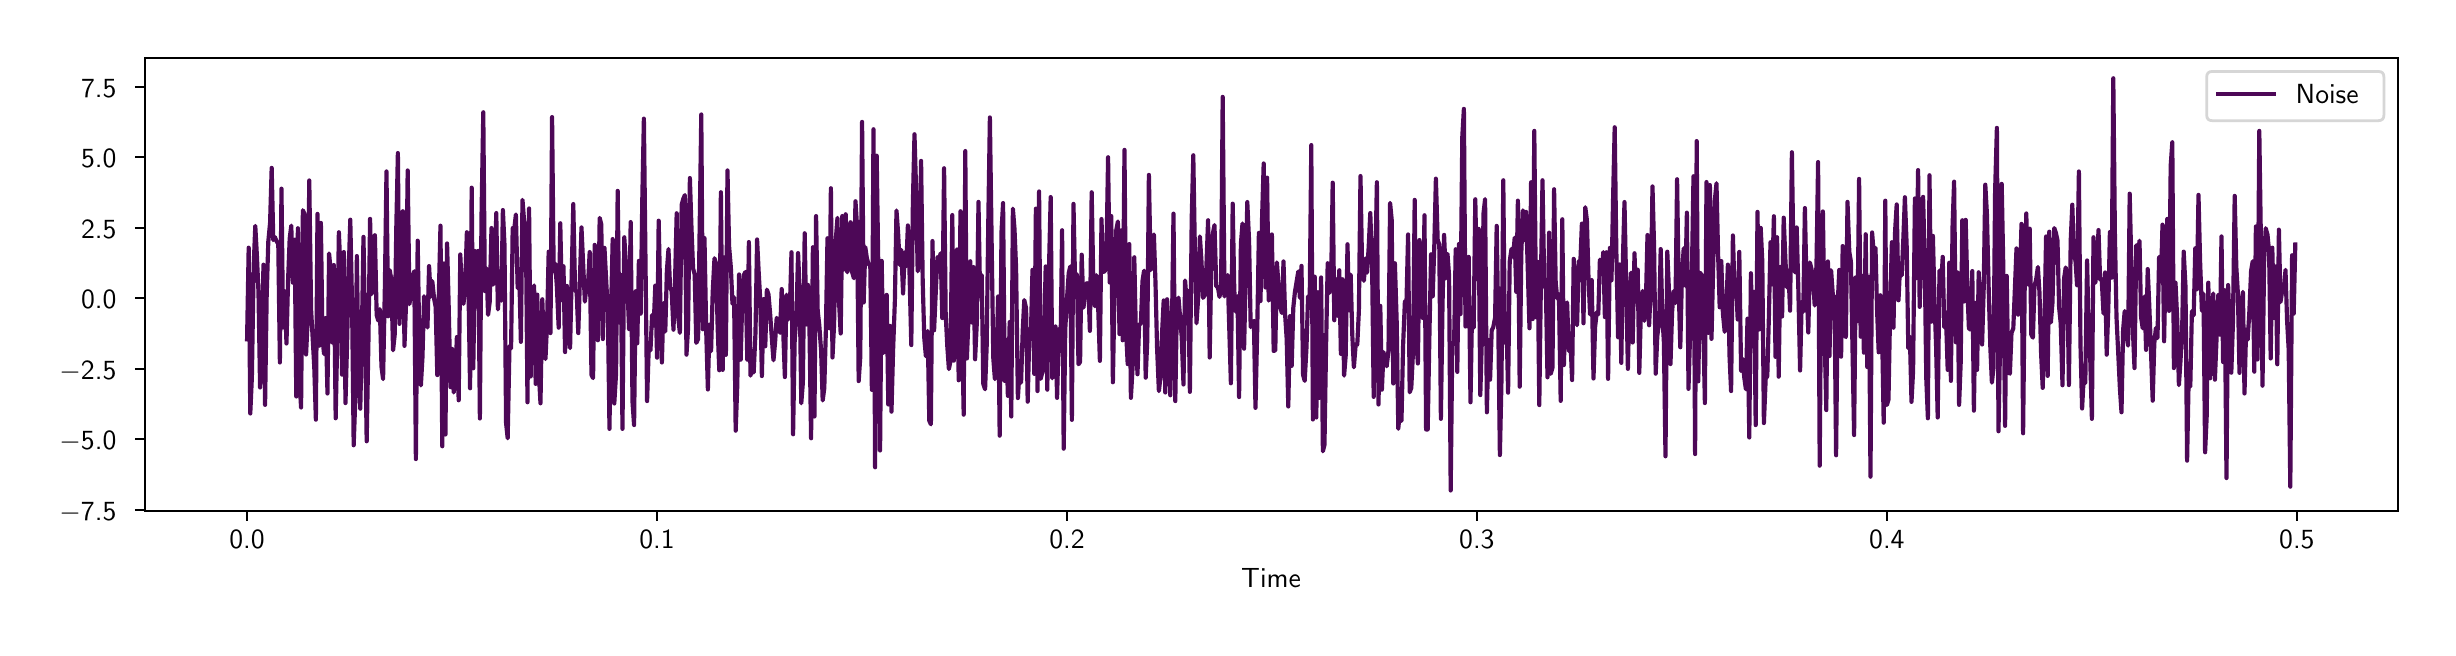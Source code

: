 \begingroup%
\makeatletter%
\begin{pgfpicture}%
\pgfpathrectangle{\pgfpointorigin}{\pgfqpoint{12.0in}{3.0in}}%
\pgfusepath{use as bounding box, clip}%
\begin{pgfscope}%
\pgfsetbuttcap%
\pgfsetmiterjoin%
\definecolor{currentfill}{rgb}{1.0,1.0,1.0}%
\pgfsetfillcolor{currentfill}%
\pgfsetlinewidth{0.0pt}%
\definecolor{currentstroke}{rgb}{1.0,1.0,1.0}%
\pgfsetstrokecolor{currentstroke}%
\pgfsetdash{}{0pt}%
\pgfpathmoveto{\pgfqpoint{0.0in}{0.0in}}%
\pgfpathlineto{\pgfqpoint{12.0in}{0.0in}}%
\pgfpathlineto{\pgfqpoint{12.0in}{3.0in}}%
\pgfpathlineto{\pgfqpoint{0.0in}{3.0in}}%
\pgfpathlineto{\pgfqpoint{0.0in}{0.0in}}%
\pgfpathclose%
\pgfusepath{fill}%
\end{pgfscope}%
\begin{pgfscope}%
\pgfsetbuttcap%
\pgfsetmiterjoin%
\definecolor{currentfill}{rgb}{1.0,1.0,1.0}%
\pgfsetfillcolor{currentfill}%
\pgfsetlinewidth{0.0pt}%
\definecolor{currentstroke}{rgb}{0.0,0.0,0.0}%
\pgfsetstrokecolor{currentstroke}%
\pgfsetstrokeopacity{0.0}%
\pgfsetdash{}{0pt}%
\pgfpathmoveto{\pgfqpoint{0.585in}{0.583in}}%
\pgfpathlineto{\pgfqpoint{11.85in}{0.583in}}%
\pgfpathlineto{\pgfqpoint{11.85in}{2.85in}}%
\pgfpathlineto{\pgfqpoint{0.585in}{2.85in}}%
\pgfpathlineto{\pgfqpoint{0.585in}{0.583in}}%
\pgfpathclose%
\pgfusepath{fill}%
\end{pgfscope}%
\begin{pgfscope}%
\pgfsetbuttcap%
\pgfsetroundjoin%
\definecolor{currentfill}{rgb}{0.0,0.0,0.0}%
\pgfsetfillcolor{currentfill}%
\pgfsetlinewidth{0.803pt}%
\definecolor{currentstroke}{rgb}{0.0,0.0,0.0}%
\pgfsetstrokecolor{currentstroke}%
\pgfsetdash{}{0pt}%
\pgfsys@defobject{currentmarker}{\pgfqpoint{0.0in}{-0.049in}}{\pgfqpoint{0.0in}{0.0in}}{%
\pgfpathmoveto{\pgfqpoint{0.0in}{0.0in}}%
\pgfpathlineto{\pgfqpoint{0.0in}{-0.049in}}%
\pgfusepath{stroke,fill}%
}%
\begin{pgfscope}%
\pgfsys@transformshift{1.097in}{0.583in}%
\pgfsys@useobject{currentmarker}{}%
\end{pgfscope}%
\end{pgfscope}%
\begin{pgfscope}%
\definecolor{textcolor}{rgb}{0.0,0.0,0.0}%
\pgfsetstrokecolor{textcolor}%
\pgfsetfillcolor{textcolor}%
\pgftext[x=1.097in,y=0.486in,,top]{\color{textcolor}\sffamily\fontsize{10.0}{12.0}\selectfont 0.0}%
\end{pgfscope}%
\begin{pgfscope}%
\pgfsetbuttcap%
\pgfsetroundjoin%
\definecolor{currentfill}{rgb}{0.0,0.0,0.0}%
\pgfsetfillcolor{currentfill}%
\pgfsetlinewidth{0.803pt}%
\definecolor{currentstroke}{rgb}{0.0,0.0,0.0}%
\pgfsetstrokecolor{currentstroke}%
\pgfsetdash{}{0pt}%
\pgfsys@defobject{currentmarker}{\pgfqpoint{0.0in}{-0.049in}}{\pgfqpoint{0.0in}{0.0in}}{%
\pgfpathmoveto{\pgfqpoint{0.0in}{0.0in}}%
\pgfpathlineto{\pgfqpoint{0.0in}{-0.049in}}%
\pgfusepath{stroke,fill}%
}%
\begin{pgfscope}%
\pgfsys@transformshift{3.147in}{0.583in}%
\pgfsys@useobject{currentmarker}{}%
\end{pgfscope}%
\end{pgfscope}%
\begin{pgfscope}%
\definecolor{textcolor}{rgb}{0.0,0.0,0.0}%
\pgfsetstrokecolor{textcolor}%
\pgfsetfillcolor{textcolor}%
\pgftext[x=3.147in,y=0.486in,,top]{\color{textcolor}\sffamily\fontsize{10.0}{12.0}\selectfont 0.1}%
\end{pgfscope}%
\begin{pgfscope}%
\pgfsetbuttcap%
\pgfsetroundjoin%
\definecolor{currentfill}{rgb}{0.0,0.0,0.0}%
\pgfsetfillcolor{currentfill}%
\pgfsetlinewidth{0.803pt}%
\definecolor{currentstroke}{rgb}{0.0,0.0,0.0}%
\pgfsetstrokecolor{currentstroke}%
\pgfsetdash{}{0pt}%
\pgfsys@defobject{currentmarker}{\pgfqpoint{0.0in}{-0.049in}}{\pgfqpoint{0.0in}{0.0in}}{%
\pgfpathmoveto{\pgfqpoint{0.0in}{0.0in}}%
\pgfpathlineto{\pgfqpoint{0.0in}{-0.049in}}%
\pgfusepath{stroke,fill}%
}%
\begin{pgfscope}%
\pgfsys@transformshift{5.197in}{0.583in}%
\pgfsys@useobject{currentmarker}{}%
\end{pgfscope}%
\end{pgfscope}%
\begin{pgfscope}%
\definecolor{textcolor}{rgb}{0.0,0.0,0.0}%
\pgfsetstrokecolor{textcolor}%
\pgfsetfillcolor{textcolor}%
\pgftext[x=5.197in,y=0.486in,,top]{\color{textcolor}\sffamily\fontsize{10.0}{12.0}\selectfont 0.2}%
\end{pgfscope}%
\begin{pgfscope}%
\pgfsetbuttcap%
\pgfsetroundjoin%
\definecolor{currentfill}{rgb}{0.0,0.0,0.0}%
\pgfsetfillcolor{currentfill}%
\pgfsetlinewidth{0.803pt}%
\definecolor{currentstroke}{rgb}{0.0,0.0,0.0}%
\pgfsetstrokecolor{currentstroke}%
\pgfsetdash{}{0pt}%
\pgfsys@defobject{currentmarker}{\pgfqpoint{0.0in}{-0.049in}}{\pgfqpoint{0.0in}{0.0in}}{%
\pgfpathmoveto{\pgfqpoint{0.0in}{0.0in}}%
\pgfpathlineto{\pgfqpoint{0.0in}{-0.049in}}%
\pgfusepath{stroke,fill}%
}%
\begin{pgfscope}%
\pgfsys@transformshift{7.246in}{0.583in}%
\pgfsys@useobject{currentmarker}{}%
\end{pgfscope}%
\end{pgfscope}%
\begin{pgfscope}%
\definecolor{textcolor}{rgb}{0.0,0.0,0.0}%
\pgfsetstrokecolor{textcolor}%
\pgfsetfillcolor{textcolor}%
\pgftext[x=7.246in,y=0.486in,,top]{\color{textcolor}\sffamily\fontsize{10.0}{12.0}\selectfont 0.3}%
\end{pgfscope}%
\begin{pgfscope}%
\pgfsetbuttcap%
\pgfsetroundjoin%
\definecolor{currentfill}{rgb}{0.0,0.0,0.0}%
\pgfsetfillcolor{currentfill}%
\pgfsetlinewidth{0.803pt}%
\definecolor{currentstroke}{rgb}{0.0,0.0,0.0}%
\pgfsetstrokecolor{currentstroke}%
\pgfsetdash{}{0pt}%
\pgfsys@defobject{currentmarker}{\pgfqpoint{0.0in}{-0.049in}}{\pgfqpoint{0.0in}{0.0in}}{%
\pgfpathmoveto{\pgfqpoint{0.0in}{0.0in}}%
\pgfpathlineto{\pgfqpoint{0.0in}{-0.049in}}%
\pgfusepath{stroke,fill}%
}%
\begin{pgfscope}%
\pgfsys@transformshift{9.296in}{0.583in}%
\pgfsys@useobject{currentmarker}{}%
\end{pgfscope}%
\end{pgfscope}%
\begin{pgfscope}%
\definecolor{textcolor}{rgb}{0.0,0.0,0.0}%
\pgfsetstrokecolor{textcolor}%
\pgfsetfillcolor{textcolor}%
\pgftext[x=9.296in,y=0.486in,,top]{\color{textcolor}\sffamily\fontsize{10.0}{12.0}\selectfont 0.4}%
\end{pgfscope}%
\begin{pgfscope}%
\pgfsetbuttcap%
\pgfsetroundjoin%
\definecolor{currentfill}{rgb}{0.0,0.0,0.0}%
\pgfsetfillcolor{currentfill}%
\pgfsetlinewidth{0.803pt}%
\definecolor{currentstroke}{rgb}{0.0,0.0,0.0}%
\pgfsetstrokecolor{currentstroke}%
\pgfsetdash{}{0pt}%
\pgfsys@defobject{currentmarker}{\pgfqpoint{0.0in}{-0.049in}}{\pgfqpoint{0.0in}{0.0in}}{%
\pgfpathmoveto{\pgfqpoint{0.0in}{0.0in}}%
\pgfpathlineto{\pgfqpoint{0.0in}{-0.049in}}%
\pgfusepath{stroke,fill}%
}%
\begin{pgfscope}%
\pgfsys@transformshift{11.346in}{0.583in}%
\pgfsys@useobject{currentmarker}{}%
\end{pgfscope}%
\end{pgfscope}%
\begin{pgfscope}%
\definecolor{textcolor}{rgb}{0.0,0.0,0.0}%
\pgfsetstrokecolor{textcolor}%
\pgfsetfillcolor{textcolor}%
\pgftext[x=11.346in,y=0.486in,,top]{\color{textcolor}\sffamily\fontsize{10.0}{12.0}\selectfont 0.5}%
\end{pgfscope}%
\begin{pgfscope}%
\definecolor{textcolor}{rgb}{0.0,0.0,0.0}%
\pgfsetstrokecolor{textcolor}%
\pgfsetfillcolor{textcolor}%
\pgftext[x=6.217in,y=0.296in,,top]{\color{textcolor}\sffamily\fontsize{10.0}{12.0}\selectfont Time}%
\end{pgfscope}%
\begin{pgfscope}%
\pgfsetbuttcap%
\pgfsetroundjoin%
\definecolor{currentfill}{rgb}{0.0,0.0,0.0}%
\pgfsetfillcolor{currentfill}%
\pgfsetlinewidth{0.803pt}%
\definecolor{currentstroke}{rgb}{0.0,0.0,0.0}%
\pgfsetstrokecolor{currentstroke}%
\pgfsetdash{}{0pt}%
\pgfsys@defobject{currentmarker}{\pgfqpoint{-0.049in}{0.0in}}{\pgfqpoint{-0.0in}{0.0in}}{%
\pgfpathmoveto{\pgfqpoint{-0.0in}{0.0in}}%
\pgfpathlineto{\pgfqpoint{-0.049in}{0.0in}}%
\pgfusepath{stroke,fill}%
}%
\begin{pgfscope}%
\pgfsys@transformshift{0.585in}{0.59in}%
\pgfsys@useobject{currentmarker}{}%
\end{pgfscope}%
\end{pgfscope}%
\begin{pgfscope}%
\definecolor{textcolor}{rgb}{0.0,0.0,0.0}%
\pgfsetstrokecolor{textcolor}%
\pgfsetfillcolor{textcolor}%
\pgftext[x=0.159in, y=0.537in, left, base]{\color{textcolor}\sffamily\fontsize{10.0}{12.0}\selectfont \ensuremath{-}7.5}%
\end{pgfscope}%
\begin{pgfscope}%
\pgfsetbuttcap%
\pgfsetroundjoin%
\definecolor{currentfill}{rgb}{0.0,0.0,0.0}%
\pgfsetfillcolor{currentfill}%
\pgfsetlinewidth{0.803pt}%
\definecolor{currentstroke}{rgb}{0.0,0.0,0.0}%
\pgfsetstrokecolor{currentstroke}%
\pgfsetdash{}{0pt}%
\pgfsys@defobject{currentmarker}{\pgfqpoint{-0.049in}{0.0in}}{\pgfqpoint{-0.0in}{0.0in}}{%
\pgfpathmoveto{\pgfqpoint{-0.0in}{0.0in}}%
\pgfpathlineto{\pgfqpoint{-0.049in}{0.0in}}%
\pgfusepath{stroke,fill}%
}%
\begin{pgfscope}%
\pgfsys@transformshift{0.585in}{0.942in}%
\pgfsys@useobject{currentmarker}{}%
\end{pgfscope}%
\end{pgfscope}%
\begin{pgfscope}%
\definecolor{textcolor}{rgb}{0.0,0.0,0.0}%
\pgfsetstrokecolor{textcolor}%
\pgfsetfillcolor{textcolor}%
\pgftext[x=0.159in, y=0.89in, left, base]{\color{textcolor}\sffamily\fontsize{10.0}{12.0}\selectfont \ensuremath{-}5.0}%
\end{pgfscope}%
\begin{pgfscope}%
\pgfsetbuttcap%
\pgfsetroundjoin%
\definecolor{currentfill}{rgb}{0.0,0.0,0.0}%
\pgfsetfillcolor{currentfill}%
\pgfsetlinewidth{0.803pt}%
\definecolor{currentstroke}{rgb}{0.0,0.0,0.0}%
\pgfsetstrokecolor{currentstroke}%
\pgfsetdash{}{0pt}%
\pgfsys@defobject{currentmarker}{\pgfqpoint{-0.049in}{0.0in}}{\pgfqpoint{-0.0in}{0.0in}}{%
\pgfpathmoveto{\pgfqpoint{-0.0in}{0.0in}}%
\pgfpathlineto{\pgfqpoint{-0.049in}{0.0in}}%
\pgfusepath{stroke,fill}%
}%
\begin{pgfscope}%
\pgfsys@transformshift{0.585in}{1.295in}%
\pgfsys@useobject{currentmarker}{}%
\end{pgfscope}%
\end{pgfscope}%
\begin{pgfscope}%
\definecolor{textcolor}{rgb}{0.0,0.0,0.0}%
\pgfsetstrokecolor{textcolor}%
\pgfsetfillcolor{textcolor}%
\pgftext[x=0.159in, y=1.242in, left, base]{\color{textcolor}\sffamily\fontsize{10.0}{12.0}\selectfont \ensuremath{-}2.5}%
\end{pgfscope}%
\begin{pgfscope}%
\pgfsetbuttcap%
\pgfsetroundjoin%
\definecolor{currentfill}{rgb}{0.0,0.0,0.0}%
\pgfsetfillcolor{currentfill}%
\pgfsetlinewidth{0.803pt}%
\definecolor{currentstroke}{rgb}{0.0,0.0,0.0}%
\pgfsetstrokecolor{currentstroke}%
\pgfsetdash{}{0pt}%
\pgfsys@defobject{currentmarker}{\pgfqpoint{-0.049in}{0.0in}}{\pgfqpoint{-0.0in}{0.0in}}{%
\pgfpathmoveto{\pgfqpoint{-0.0in}{0.0in}}%
\pgfpathlineto{\pgfqpoint{-0.049in}{0.0in}}%
\pgfusepath{stroke,fill}%
}%
\begin{pgfscope}%
\pgfsys@transformshift{0.585in}{1.647in}%
\pgfsys@useobject{currentmarker}{}%
\end{pgfscope}%
\end{pgfscope}%
\begin{pgfscope}%
\definecolor{textcolor}{rgb}{0.0,0.0,0.0}%
\pgfsetstrokecolor{textcolor}%
\pgfsetfillcolor{textcolor}%
\pgftext[x=0.267in, y=1.595in, left, base]{\color{textcolor}\sffamily\fontsize{10.0}{12.0}\selectfont 0.0}%
\end{pgfscope}%
\begin{pgfscope}%
\pgfsetbuttcap%
\pgfsetroundjoin%
\definecolor{currentfill}{rgb}{0.0,0.0,0.0}%
\pgfsetfillcolor{currentfill}%
\pgfsetlinewidth{0.803pt}%
\definecolor{currentstroke}{rgb}{0.0,0.0,0.0}%
\pgfsetstrokecolor{currentstroke}%
\pgfsetdash{}{0pt}%
\pgfsys@defobject{currentmarker}{\pgfqpoint{-0.049in}{0.0in}}{\pgfqpoint{-0.0in}{0.0in}}{%
\pgfpathmoveto{\pgfqpoint{-0.0in}{0.0in}}%
\pgfpathlineto{\pgfqpoint{-0.049in}{0.0in}}%
\pgfusepath{stroke,fill}%
}%
\begin{pgfscope}%
\pgfsys@transformshift{0.585in}{2.0in}%
\pgfsys@useobject{currentmarker}{}%
\end{pgfscope}%
\end{pgfscope}%
\begin{pgfscope}%
\definecolor{textcolor}{rgb}{0.0,0.0,0.0}%
\pgfsetstrokecolor{textcolor}%
\pgfsetfillcolor{textcolor}%
\pgftext[x=0.267in, y=1.947in, left, base]{\color{textcolor}\sffamily\fontsize{10.0}{12.0}\selectfont 2.5}%
\end{pgfscope}%
\begin{pgfscope}%
\pgfsetbuttcap%
\pgfsetroundjoin%
\definecolor{currentfill}{rgb}{0.0,0.0,0.0}%
\pgfsetfillcolor{currentfill}%
\pgfsetlinewidth{0.803pt}%
\definecolor{currentstroke}{rgb}{0.0,0.0,0.0}%
\pgfsetstrokecolor{currentstroke}%
\pgfsetdash{}{0pt}%
\pgfsys@defobject{currentmarker}{\pgfqpoint{-0.049in}{0.0in}}{\pgfqpoint{-0.0in}{0.0in}}{%
\pgfpathmoveto{\pgfqpoint{-0.0in}{0.0in}}%
\pgfpathlineto{\pgfqpoint{-0.049in}{0.0in}}%
\pgfusepath{stroke,fill}%
}%
\begin{pgfscope}%
\pgfsys@transformshift{0.585in}{2.352in}%
\pgfsys@useobject{currentmarker}{}%
\end{pgfscope}%
\end{pgfscope}%
\begin{pgfscope}%
\definecolor{textcolor}{rgb}{0.0,0.0,0.0}%
\pgfsetstrokecolor{textcolor}%
\pgfsetfillcolor{textcolor}%
\pgftext[x=0.267in, y=2.299in, left, base]{\color{textcolor}\sffamily\fontsize{10.0}{12.0}\selectfont 5.0}%
\end{pgfscope}%
\begin{pgfscope}%
\pgfsetbuttcap%
\pgfsetroundjoin%
\definecolor{currentfill}{rgb}{0.0,0.0,0.0}%
\pgfsetfillcolor{currentfill}%
\pgfsetlinewidth{0.803pt}%
\definecolor{currentstroke}{rgb}{0.0,0.0,0.0}%
\pgfsetstrokecolor{currentstroke}%
\pgfsetdash{}{0pt}%
\pgfsys@defobject{currentmarker}{\pgfqpoint{-0.049in}{0.0in}}{\pgfqpoint{-0.0in}{0.0in}}{%
\pgfpathmoveto{\pgfqpoint{-0.0in}{0.0in}}%
\pgfpathlineto{\pgfqpoint{-0.049in}{0.0in}}%
\pgfusepath{stroke,fill}%
}%
\begin{pgfscope}%
\pgfsys@transformshift{0.585in}{2.705in}%
\pgfsys@useobject{currentmarker}{}%
\end{pgfscope}%
\end{pgfscope}%
\begin{pgfscope}%
\definecolor{textcolor}{rgb}{0.0,0.0,0.0}%
\pgfsetstrokecolor{textcolor}%
\pgfsetfillcolor{textcolor}%
\pgftext[x=0.267in, y=2.652in, left, base]{\color{textcolor}\sffamily\fontsize{10.0}{12.0}\selectfont 7.5}%
\end{pgfscope}%
\begin{pgfscope}%
\pgfpathrectangle{\pgfqpoint{0.585in}{0.583in}}{\pgfqpoint{11.265in}{2.267in}}%
\pgfusepath{clip}%
\pgfsetrectcap%
\pgfsetroundjoin%
\pgfsetlinewidth{1.506pt}%
\definecolor{currentstroke}{rgb}{0.302,0.031,0.341}%
\pgfsetstrokecolor{currentstroke}%
\pgfsetdash{}{0pt}%
\pgfpathmoveto{\pgfqpoint{1.097in}{1.442in}}%
\pgfpathlineto{\pgfqpoint{1.105in}{1.9in}}%
\pgfpathlineto{\pgfqpoint{1.113in}{1.071in}}%
\pgfpathlineto{\pgfqpoint{1.121in}{1.252in}}%
\pgfpathlineto{\pgfqpoint{1.13in}{1.806in}}%
\pgfpathlineto{\pgfqpoint{1.138in}{2.009in}}%
\pgfpathlineto{\pgfqpoint{1.146in}{1.862in}}%
\pgfpathlineto{\pgfqpoint{1.154in}{1.679in}}%
\pgfpathlineto{\pgfqpoint{1.162in}{1.201in}}%
\pgfpathlineto{\pgfqpoint{1.171in}{1.438in}}%
\pgfpathlineto{\pgfqpoint{1.179in}{1.815in}}%
\pgfpathlineto{\pgfqpoint{1.187in}{1.114in}}%
\pgfpathlineto{\pgfqpoint{1.195in}{1.658in}}%
\pgfpathlineto{\pgfqpoint{1.203in}{1.929in}}%
\pgfpathlineto{\pgfqpoint{1.212in}{2.024in}}%
\pgfpathlineto{\pgfqpoint{1.22in}{2.299in}}%
\pgfpathlineto{\pgfqpoint{1.228in}{1.938in}}%
\pgfpathlineto{\pgfqpoint{1.236in}{1.953in}}%
\pgfpathlineto{\pgfqpoint{1.244in}{1.933in}}%
\pgfpathlineto{\pgfqpoint{1.253in}{1.919in}}%
\pgfpathlineto{\pgfqpoint{1.261in}{1.326in}}%
\pgfpathlineto{\pgfqpoint{1.269in}{2.195in}}%
\pgfpathlineto{\pgfqpoint{1.277in}{1.501in}}%
\pgfpathlineto{\pgfqpoint{1.285in}{1.682in}}%
\pgfpathlineto{\pgfqpoint{1.294in}{1.421in}}%
\pgfpathlineto{\pgfqpoint{1.302in}{1.738in}}%
\pgfpathlineto{\pgfqpoint{1.31in}{1.945in}}%
\pgfpathlineto{\pgfqpoint{1.318in}{2.01in}}%
\pgfpathlineto{\pgfqpoint{1.326in}{1.725in}}%
\pgfpathlineto{\pgfqpoint{1.335in}{1.94in}}%
\pgfpathlineto{\pgfqpoint{1.343in}{1.156in}}%
\pgfpathlineto{\pgfqpoint{1.351in}{1.997in}}%
\pgfpathlineto{\pgfqpoint{1.359in}{1.236in}}%
\pgfpathlineto{\pgfqpoint{1.367in}{1.101in}}%
\pgfpathlineto{\pgfqpoint{1.376in}{2.087in}}%
\pgfpathlineto{\pgfqpoint{1.384in}{2.069in}}%
\pgfpathlineto{\pgfqpoint{1.392in}{1.366in}}%
\pgfpathlineto{\pgfqpoint{1.4in}{1.538in}}%
\pgfpathlineto{\pgfqpoint{1.408in}{2.236in}}%
\pgfpathlineto{\pgfqpoint{1.417in}{1.592in}}%
\pgfpathlineto{\pgfqpoint{1.433in}{1.302in}}%
\pgfpathlineto{\pgfqpoint{1.441in}{1.04in}}%
\pgfpathlineto{\pgfqpoint{1.449in}{2.069in}}%
\pgfpathlineto{\pgfqpoint{1.458in}{1.41in}}%
\pgfpathlineto{\pgfqpoint{1.466in}{2.024in}}%
\pgfpathlineto{\pgfqpoint{1.474in}{1.446in}}%
\pgfpathlineto{\pgfqpoint{1.482in}{1.368in}}%
\pgfpathlineto{\pgfqpoint{1.49in}{1.548in}}%
\pgfpathlineto{\pgfqpoint{1.499in}{1.171in}}%
\pgfpathlineto{\pgfqpoint{1.507in}{1.871in}}%
\pgfpathlineto{\pgfqpoint{1.515in}{1.786in}}%
\pgfpathlineto{\pgfqpoint{1.523in}{1.426in}}%
\pgfpathlineto{\pgfqpoint{1.531in}{1.813in}}%
\pgfpathlineto{\pgfqpoint{1.54in}{1.047in}}%
\pgfpathlineto{\pgfqpoint{1.548in}{1.452in}}%
\pgfpathlineto{\pgfqpoint{1.556in}{1.977in}}%
\pgfpathlineto{\pgfqpoint{1.564in}{1.787in}}%
\pgfpathlineto{\pgfqpoint{1.572in}{1.265in}}%
\pgfpathlineto{\pgfqpoint{1.581in}{1.878in}}%
\pgfpathlineto{\pgfqpoint{1.589in}{1.123in}}%
\pgfpathlineto{\pgfqpoint{1.597in}{1.421in}}%
\pgfpathlineto{\pgfqpoint{1.605in}{1.778in}}%
\pgfpathlineto{\pgfqpoint{1.613in}{2.04in}}%
\pgfpathlineto{\pgfqpoint{1.622in}{1.612in}}%
\pgfpathlineto{\pgfqpoint{1.63in}{0.912in}}%
\pgfpathlineto{\pgfqpoint{1.638in}{1.14in}}%
\pgfpathlineto{\pgfqpoint{1.646in}{1.858in}}%
\pgfpathlineto{\pgfqpoint{1.654in}{1.313in}}%
\pgfpathlineto{\pgfqpoint{1.663in}{1.095in}}%
\pgfpathlineto{\pgfqpoint{1.671in}{1.475in}}%
\pgfpathlineto{\pgfqpoint{1.679in}{1.954in}}%
\pgfpathlineto{\pgfqpoint{1.687in}{1.481in}}%
\pgfpathlineto{\pgfqpoint{1.695in}{0.932in}}%
\pgfpathlineto{\pgfqpoint{1.704in}{1.447in}}%
\pgfpathlineto{\pgfqpoint{1.712in}{2.044in}}%
\pgfpathlineto{\pgfqpoint{1.72in}{1.668in}}%
\pgfpathlineto{\pgfqpoint{1.728in}{1.765in}}%
\pgfpathlineto{\pgfqpoint{1.736in}{1.962in}}%
\pgfpathlineto{\pgfqpoint{1.745in}{1.563in}}%
\pgfpathlineto{\pgfqpoint{1.753in}{1.535in}}%
\pgfpathlineto{\pgfqpoint{1.761in}{1.593in}}%
\pgfpathlineto{\pgfqpoint{1.769in}{1.305in}}%
\pgfpathlineto{\pgfqpoint{1.777in}{1.243in}}%
\pgfpathlineto{\pgfqpoint{1.786in}{1.704in}}%
\pgfpathlineto{\pgfqpoint{1.794in}{2.281in}}%
\pgfpathlineto{\pgfqpoint{1.802in}{1.557in}}%
\pgfpathlineto{\pgfqpoint{1.81in}{1.788in}}%
\pgfpathlineto{\pgfqpoint{1.818in}{1.743in}}%
\pgfpathlineto{\pgfqpoint{1.827in}{1.387in}}%
\pgfpathlineto{\pgfqpoint{1.835in}{1.464in}}%
\pgfpathlineto{\pgfqpoint{1.843in}{1.996in}}%
\pgfpathlineto{\pgfqpoint{1.851in}{2.373in}}%
\pgfpathlineto{\pgfqpoint{1.859in}{1.519in}}%
\pgfpathlineto{\pgfqpoint{1.868in}{1.744in}}%
\pgfpathlineto{\pgfqpoint{1.876in}{2.082in}}%
\pgfpathlineto{\pgfqpoint{1.884in}{1.409in}}%
\pgfpathlineto{\pgfqpoint{1.892in}{1.625in}}%
\pgfpathlineto{\pgfqpoint{1.9in}{2.286in}}%
\pgfpathlineto{\pgfqpoint{1.909in}{1.618in}}%
\pgfpathlineto{\pgfqpoint{1.917in}{1.681in}}%
\pgfpathlineto{\pgfqpoint{1.925in}{1.758in}}%
\pgfpathlineto{\pgfqpoint{1.933in}{1.782in}}%
\pgfpathlineto{\pgfqpoint{1.941in}{0.843in}}%
\pgfpathlineto{\pgfqpoint{1.95in}{1.935in}}%
\pgfpathlineto{\pgfqpoint{1.958in}{1.433in}}%
\pgfpathlineto{\pgfqpoint{1.966in}{1.211in}}%
\pgfpathlineto{\pgfqpoint{1.974in}{1.353in}}%
\pgfpathlineto{\pgfqpoint{1.982in}{1.657in}}%
\pgfpathlineto{\pgfqpoint{1.991in}{1.554in}}%
\pgfpathlineto{\pgfqpoint{1.999in}{1.501in}}%
\pgfpathlineto{\pgfqpoint{2.007in}{1.808in}}%
\pgfpathlineto{\pgfqpoint{2.015in}{1.655in}}%
\pgfpathlineto{\pgfqpoint{2.023in}{1.733in}}%
\pgfpathlineto{\pgfqpoint{2.032in}{1.646in}}%
\pgfpathlineto{\pgfqpoint{2.04in}{1.603in}}%
\pgfpathlineto{\pgfqpoint{2.048in}{1.263in}}%
\pgfpathlineto{\pgfqpoint{2.056in}{1.677in}}%
\pgfpathlineto{\pgfqpoint{2.064in}{2.01in}}%
\pgfpathlineto{\pgfqpoint{2.073in}{0.907in}}%
\pgfpathlineto{\pgfqpoint{2.081in}{1.821in}}%
\pgfpathlineto{\pgfqpoint{2.089in}{0.966in}}%
\pgfpathlineto{\pgfqpoint{2.097in}{1.921in}}%
\pgfpathlineto{\pgfqpoint{2.105in}{1.609in}}%
\pgfpathlineto{\pgfqpoint{2.114in}{1.203in}}%
\pgfpathlineto{\pgfqpoint{2.122in}{1.394in}}%
\pgfpathlineto{\pgfqpoint{2.13in}{1.176in}}%
\pgfpathlineto{\pgfqpoint{2.138in}{1.242in}}%
\pgfpathlineto{\pgfqpoint{2.146in}{1.453in}}%
\pgfpathlineto{\pgfqpoint{2.155in}{1.137in}}%
\pgfpathlineto{\pgfqpoint{2.163in}{1.866in}}%
\pgfpathlineto{\pgfqpoint{2.171in}{1.692in}}%
\pgfpathlineto{\pgfqpoint{2.179in}{1.619in}}%
\pgfpathlineto{\pgfqpoint{2.187in}{1.702in}}%
\pgfpathlineto{\pgfqpoint{2.196in}{1.977in}}%
\pgfpathlineto{\pgfqpoint{2.204in}{1.694in}}%
\pgfpathlineto{\pgfqpoint{2.212in}{1.197in}}%
\pgfpathlineto{\pgfqpoint{2.22in}{2.2in}}%
\pgfpathlineto{\pgfqpoint{2.228in}{1.297in}}%
\pgfpathlineto{\pgfqpoint{2.237in}{1.883in}}%
\pgfpathlineto{\pgfqpoint{2.245in}{1.753in}}%
\pgfpathlineto{\pgfqpoint{2.253in}{1.884in}}%
\pgfpathlineto{\pgfqpoint{2.261in}{1.046in}}%
\pgfpathlineto{\pgfqpoint{2.269in}{2.049in}}%
\pgfpathlineto{\pgfqpoint{2.278in}{2.577in}}%
\pgfpathlineto{\pgfqpoint{2.286in}{1.683in}}%
\pgfpathlineto{\pgfqpoint{2.294in}{1.797in}}%
\pgfpathlineto{\pgfqpoint{2.302in}{1.564in}}%
\pgfpathlineto{\pgfqpoint{2.31in}{1.628in}}%
\pgfpathlineto{\pgfqpoint{2.319in}{1.998in}}%
\pgfpathlineto{\pgfqpoint{2.327in}{1.715in}}%
\pgfpathlineto{\pgfqpoint{2.335in}{1.755in}}%
\pgfpathlineto{\pgfqpoint{2.343in}{2.073in}}%
\pgfpathlineto{\pgfqpoint{2.351in}{1.591in}}%
\pgfpathlineto{\pgfqpoint{2.36in}{1.718in}}%
\pgfpathlineto{\pgfqpoint{2.368in}{1.635in}}%
\pgfpathlineto{\pgfqpoint{2.376in}{2.088in}}%
\pgfpathlineto{\pgfqpoint{2.384in}{1.915in}}%
\pgfpathlineto{\pgfqpoint{2.392in}{1.023in}}%
\pgfpathlineto{\pgfqpoint{2.4in}{0.947in}}%
\pgfpathlineto{\pgfqpoint{2.409in}{1.407in}}%
\pgfpathlineto{\pgfqpoint{2.417in}{1.397in}}%
\pgfpathlineto{\pgfqpoint{2.425in}{1.998in}}%
\pgfpathlineto{\pgfqpoint{2.433in}{1.993in}}%
\pgfpathlineto{\pgfqpoint{2.441in}{2.066in}}%
\pgfpathlineto{\pgfqpoint{2.45in}{1.698in}}%
\pgfpathlineto{\pgfqpoint{2.458in}{1.774in}}%
\pgfpathlineto{\pgfqpoint{2.466in}{1.429in}}%
\pgfpathlineto{\pgfqpoint{2.474in}{2.139in}}%
\pgfpathlineto{\pgfqpoint{2.482in}{2.036in}}%
\pgfpathlineto{\pgfqpoint{2.491in}{1.999in}}%
\pgfpathlineto{\pgfqpoint{2.499in}{1.127in}}%
\pgfpathlineto{\pgfqpoint{2.507in}{2.096in}}%
\pgfpathlineto{\pgfqpoint{2.515in}{1.256in}}%
\pgfpathlineto{\pgfqpoint{2.523in}{1.639in}}%
\pgfpathlineto{\pgfqpoint{2.532in}{1.711in}}%
\pgfpathlineto{\pgfqpoint{2.54in}{1.219in}}%
\pgfpathlineto{\pgfqpoint{2.548in}{1.665in}}%
\pgfpathlineto{\pgfqpoint{2.556in}{1.269in}}%
\pgfpathlineto{\pgfqpoint{2.564in}{1.122in}}%
\pgfpathlineto{\pgfqpoint{2.573in}{1.642in}}%
\pgfpathlineto{\pgfqpoint{2.581in}{1.423in}}%
\pgfpathlineto{\pgfqpoint{2.589in}{1.343in}}%
\pgfpathlineto{\pgfqpoint{2.597in}{1.524in}}%
\pgfpathlineto{\pgfqpoint{2.605in}{1.88in}}%
\pgfpathlineto{\pgfqpoint{2.614in}{1.473in}}%
\pgfpathlineto{\pgfqpoint{2.622in}{2.553in}}%
\pgfpathlineto{\pgfqpoint{2.63in}{1.783in}}%
\pgfpathlineto{\pgfqpoint{2.638in}{1.82in}}%
\pgfpathlineto{\pgfqpoint{2.646in}{1.705in}}%
\pgfpathlineto{\pgfqpoint{2.655in}{1.5in}}%
\pgfpathlineto{\pgfqpoint{2.663in}{2.022in}}%
\pgfpathlineto{\pgfqpoint{2.671in}{1.638in}}%
\pgfpathlineto{\pgfqpoint{2.679in}{1.807in}}%
\pgfpathlineto{\pgfqpoint{2.687in}{1.378in}}%
\pgfpathlineto{\pgfqpoint{2.696in}{1.709in}}%
\pgfpathlineto{\pgfqpoint{2.704in}{1.485in}}%
\pgfpathlineto{\pgfqpoint{2.712in}{1.398in}}%
\pgfpathlineto{\pgfqpoint{2.728in}{2.118in}}%
\pgfpathlineto{\pgfqpoint{2.737in}{1.689in}}%
\pgfpathlineto{\pgfqpoint{2.745in}{1.676in}}%
\pgfpathlineto{\pgfqpoint{2.753in}{1.473in}}%
\pgfpathlineto{\pgfqpoint{2.769in}{2.001in}}%
\pgfpathlineto{\pgfqpoint{2.786in}{1.63in}}%
\pgfpathlineto{\pgfqpoint{2.794in}{1.709in}}%
\pgfpathlineto{\pgfqpoint{2.802in}{1.72in}}%
\pgfpathlineto{\pgfqpoint{2.81in}{1.878in}}%
\pgfpathlineto{\pgfqpoint{2.819in}{1.263in}}%
\pgfpathlineto{\pgfqpoint{2.827in}{1.248in}}%
\pgfpathlineto{\pgfqpoint{2.835in}{1.914in}}%
\pgfpathlineto{\pgfqpoint{2.843in}{1.782in}}%
\pgfpathlineto{\pgfqpoint{2.851in}{1.437in}}%
\pgfpathlineto{\pgfqpoint{2.86in}{2.049in}}%
\pgfpathlineto{\pgfqpoint{2.868in}{2.017in}}%
\pgfpathlineto{\pgfqpoint{2.876in}{1.443in}}%
\pgfpathlineto{\pgfqpoint{2.884in}{1.899in}}%
\pgfpathlineto{\pgfqpoint{2.901in}{1.575in}}%
\pgfpathlineto{\pgfqpoint{2.909in}{0.994in}}%
\pgfpathlineto{\pgfqpoint{2.917in}{1.589in}}%
\pgfpathlineto{\pgfqpoint{2.925in}{1.943in}}%
\pgfpathlineto{\pgfqpoint{2.933in}{1.121in}}%
\pgfpathlineto{\pgfqpoint{2.942in}{1.272in}}%
\pgfpathlineto{\pgfqpoint{2.95in}{2.184in}}%
\pgfpathlineto{\pgfqpoint{2.958in}{1.526in}}%
\pgfpathlineto{\pgfqpoint{2.966in}{1.763in}}%
\pgfpathlineto{\pgfqpoint{2.974in}{0.994in}}%
\pgfpathlineto{\pgfqpoint{2.983in}{1.952in}}%
\pgfpathlineto{\pgfqpoint{2.999in}{1.697in}}%
\pgfpathlineto{\pgfqpoint{3.007in}{1.493in}}%
\pgfpathlineto{\pgfqpoint{3.015in}{2.028in}}%
\pgfpathlineto{\pgfqpoint{3.024in}{1.13in}}%
\pgfpathlineto{\pgfqpoint{3.032in}{1.013in}}%
\pgfpathlineto{\pgfqpoint{3.04in}{1.682in}}%
\pgfpathlineto{\pgfqpoint{3.048in}{1.422in}}%
\pgfpathlineto{\pgfqpoint{3.056in}{1.834in}}%
\pgfpathlineto{\pgfqpoint{3.065in}{1.57in}}%
\pgfpathlineto{\pgfqpoint{3.073in}{2.138in}}%
\pgfpathlineto{\pgfqpoint{3.081in}{2.545in}}%
\pgfpathlineto{\pgfqpoint{3.097in}{1.133in}}%
\pgfpathlineto{\pgfqpoint{3.106in}{1.423in}}%
\pgfpathlineto{\pgfqpoint{3.114in}{1.386in}}%
\pgfpathlineto{\pgfqpoint{3.122in}{1.563in}}%
\pgfpathlineto{\pgfqpoint{3.13in}{1.511in}}%
\pgfpathlineto{\pgfqpoint{3.138in}{1.71in}}%
\pgfpathlineto{\pgfqpoint{3.147in}{1.35in}}%
\pgfpathlineto{\pgfqpoint{3.155in}{2.035in}}%
\pgfpathlineto{\pgfqpoint{3.163in}{1.647in}}%
\pgfpathlineto{\pgfqpoint{3.171in}{1.326in}}%
\pgfpathlineto{\pgfqpoint{3.179in}{1.622in}}%
\pgfpathlineto{\pgfqpoint{3.188in}{1.481in}}%
\pgfpathlineto{\pgfqpoint{3.196in}{1.784in}}%
\pgfpathlineto{\pgfqpoint{3.204in}{1.893in}}%
\pgfpathlineto{\pgfqpoint{3.212in}{1.701in}}%
\pgfpathlineto{\pgfqpoint{3.22in}{1.683in}}%
\pgfpathlineto{\pgfqpoint{3.229in}{1.49in}}%
\pgfpathlineto{\pgfqpoint{3.237in}{1.742in}}%
\pgfpathlineto{\pgfqpoint{3.245in}{2.072in}}%
\pgfpathlineto{\pgfqpoint{3.253in}{1.549in}}%
\pgfpathlineto{\pgfqpoint{3.261in}{1.474in}}%
\pgfpathlineto{\pgfqpoint{3.27in}{2.115in}}%
\pgfpathlineto{\pgfqpoint{3.278in}{2.144in}}%
\pgfpathlineto{\pgfqpoint{3.286in}{2.163in}}%
\pgfpathlineto{\pgfqpoint{3.294in}{1.365in}}%
\pgfpathlineto{\pgfqpoint{3.302in}{1.499in}}%
\pgfpathlineto{\pgfqpoint{3.311in}{2.248in}}%
\pgfpathlineto{\pgfqpoint{3.319in}{2.0in}}%
\pgfpathlineto{\pgfqpoint{3.327in}{1.796in}}%
\pgfpathlineto{\pgfqpoint{3.335in}{1.766in}}%
\pgfpathlineto{\pgfqpoint{3.343in}{1.424in}}%
\pgfpathlineto{\pgfqpoint{3.352in}{1.443in}}%
\pgfpathlineto{\pgfqpoint{3.368in}{2.566in}}%
\pgfpathlineto{\pgfqpoint{3.376in}{1.492in}}%
\pgfpathlineto{\pgfqpoint{3.384in}{1.948in}}%
\pgfpathlineto{\pgfqpoint{3.393in}{1.47in}}%
\pgfpathlineto{\pgfqpoint{3.401in}{1.191in}}%
\pgfpathlineto{\pgfqpoint{3.409in}{1.515in}}%
\pgfpathlineto{\pgfqpoint{3.417in}{1.382in}}%
\pgfpathlineto{\pgfqpoint{3.425in}{1.675in}}%
\pgfpathlineto{\pgfqpoint{3.434in}{1.847in}}%
\pgfpathlineto{\pgfqpoint{3.442in}{1.82in}}%
\pgfpathlineto{\pgfqpoint{3.45in}{1.496in}}%
\pgfpathlineto{\pgfqpoint{3.458in}{1.287in}}%
\pgfpathlineto{\pgfqpoint{3.466in}{2.177in}}%
\pgfpathlineto{\pgfqpoint{3.475in}{1.289in}}%
\pgfpathlineto{\pgfqpoint{3.483in}{1.851in}}%
\pgfpathlineto{\pgfqpoint{3.491in}{1.364in}}%
\pgfpathlineto{\pgfqpoint{3.499in}{2.286in}}%
\pgfpathlineto{\pgfqpoint{3.507in}{1.907in}}%
\pgfpathlineto{\pgfqpoint{3.516in}{1.799in}}%
\pgfpathlineto{\pgfqpoint{3.524in}{1.619in}}%
\pgfpathlineto{\pgfqpoint{3.532in}{1.652in}}%
\pgfpathlineto{\pgfqpoint{3.54in}{0.985in}}%
\pgfpathlineto{\pgfqpoint{3.548in}{1.212in}}%
\pgfpathlineto{\pgfqpoint{3.557in}{1.766in}}%
\pgfpathlineto{\pgfqpoint{3.565in}{1.34in}}%
\pgfpathlineto{\pgfqpoint{3.573in}{1.641in}}%
\pgfpathlineto{\pgfqpoint{3.581in}{1.763in}}%
\pgfpathlineto{\pgfqpoint{3.589in}{1.779in}}%
\pgfpathlineto{\pgfqpoint{3.598in}{1.34in}}%
\pgfpathlineto{\pgfqpoint{3.606in}{1.928in}}%
\pgfpathlineto{\pgfqpoint{3.614in}{1.26in}}%
\pgfpathlineto{\pgfqpoint{3.622in}{1.305in}}%
\pgfpathlineto{\pgfqpoint{3.63in}{1.276in}}%
\pgfpathlineto{\pgfqpoint{3.639in}{1.474in}}%
\pgfpathlineto{\pgfqpoint{3.647in}{1.941in}}%
\pgfpathlineto{\pgfqpoint{3.655in}{1.778in}}%
\pgfpathlineto{\pgfqpoint{3.663in}{1.637in}}%
\pgfpathlineto{\pgfqpoint{3.671in}{1.258in}}%
\pgfpathlineto{\pgfqpoint{3.68in}{1.643in}}%
\pgfpathlineto{\pgfqpoint{3.688in}{1.407in}}%
\pgfpathlineto{\pgfqpoint{3.696in}{1.69in}}%
\pgfpathlineto{\pgfqpoint{3.704in}{1.667in}}%
\pgfpathlineto{\pgfqpoint{3.712in}{1.573in}}%
\pgfpathlineto{\pgfqpoint{3.721in}{1.444in}}%
\pgfpathlineto{\pgfqpoint{3.729in}{1.337in}}%
\pgfpathlineto{\pgfqpoint{3.737in}{1.427in}}%
\pgfpathlineto{\pgfqpoint{3.745in}{1.549in}}%
\pgfpathlineto{\pgfqpoint{3.753in}{1.532in}}%
\pgfpathlineto{\pgfqpoint{3.762in}{1.474in}}%
\pgfpathlineto{\pgfqpoint{3.77in}{1.693in}}%
\pgfpathlineto{\pgfqpoint{3.786in}{1.253in}}%
\pgfpathlineto{\pgfqpoint{3.794in}{1.665in}}%
\pgfpathlineto{\pgfqpoint{3.803in}{1.541in}}%
\pgfpathlineto{\pgfqpoint{3.811in}{1.599in}}%
\pgfpathlineto{\pgfqpoint{3.819in}{1.877in}}%
\pgfpathlineto{\pgfqpoint{3.827in}{0.967in}}%
\pgfpathlineto{\pgfqpoint{3.835in}{1.435in}}%
\pgfpathlineto{\pgfqpoint{3.844in}{1.564in}}%
\pgfpathlineto{\pgfqpoint{3.852in}{1.873in}}%
\pgfpathlineto{\pgfqpoint{3.86in}{1.682in}}%
\pgfpathlineto{\pgfqpoint{3.868in}{1.122in}}%
\pgfpathlineto{\pgfqpoint{3.876in}{1.226in}}%
\pgfpathlineto{\pgfqpoint{3.885in}{1.972in}}%
\pgfpathlineto{\pgfqpoint{3.893in}{1.516in}}%
\pgfpathlineto{\pgfqpoint{3.901in}{1.714in}}%
\pgfpathlineto{\pgfqpoint{3.909in}{1.491in}}%
\pgfpathlineto{\pgfqpoint{3.917in}{0.947in}}%
\pgfpathlineto{\pgfqpoint{3.926in}{1.902in}}%
\pgfpathlineto{\pgfqpoint{3.934in}{1.056in}}%
\pgfpathlineto{\pgfqpoint{3.942in}{2.058in}}%
\pgfpathlineto{\pgfqpoint{3.95in}{1.586in}}%
\pgfpathlineto{\pgfqpoint{3.958in}{1.513in}}%
\pgfpathlineto{\pgfqpoint{3.967in}{1.387in}}%
\pgfpathlineto{\pgfqpoint{3.975in}{1.136in}}%
\pgfpathlineto{\pgfqpoint{3.983in}{1.197in}}%
\pgfpathlineto{\pgfqpoint{3.991in}{1.489in}}%
\pgfpathlineto{\pgfqpoint{3.999in}{1.947in}}%
\pgfpathlineto{\pgfqpoint{4.008in}{1.497in}}%
\pgfpathlineto{\pgfqpoint{4.016in}{2.197in}}%
\pgfpathlineto{\pgfqpoint{4.024in}{1.351in}}%
\pgfpathlineto{\pgfqpoint{4.032in}{1.517in}}%
\pgfpathlineto{\pgfqpoint{4.04in}{1.933in}}%
\pgfpathlineto{\pgfqpoint{4.049in}{2.049in}}%
\pgfpathlineto{\pgfqpoint{4.057in}{1.624in}}%
\pgfpathlineto{\pgfqpoint{4.065in}{1.471in}}%
\pgfpathlineto{\pgfqpoint{4.073in}{2.058in}}%
\pgfpathlineto{\pgfqpoint{4.081in}{1.791in}}%
\pgfpathlineto{\pgfqpoint{4.09in}{2.067in}}%
\pgfpathlineto{\pgfqpoint{4.098in}{1.777in}}%
\pgfpathlineto{\pgfqpoint{4.106in}{1.835in}}%
\pgfpathlineto{\pgfqpoint{4.114in}{2.027in}}%
\pgfpathlineto{\pgfqpoint{4.122in}{1.779in}}%
\pgfpathlineto{\pgfqpoint{4.131in}{1.747in}}%
\pgfpathlineto{\pgfqpoint{4.139in}{2.132in}}%
\pgfpathlineto{\pgfqpoint{4.147in}{2.006in}}%
\pgfpathlineto{\pgfqpoint{4.155in}{1.233in}}%
\pgfpathlineto{\pgfqpoint{4.163in}{1.353in}}%
\pgfpathlineto{\pgfqpoint{4.172in}{2.529in}}%
\pgfpathlineto{\pgfqpoint{4.18in}{1.626in}}%
\pgfpathlineto{\pgfqpoint{4.188in}{1.903in}}%
\pgfpathlineto{\pgfqpoint{4.196in}{1.847in}}%
\pgfpathlineto{\pgfqpoint{4.204in}{1.817in}}%
\pgfpathlineto{\pgfqpoint{4.213in}{1.814in}}%
\pgfpathlineto{\pgfqpoint{4.221in}{1.189in}}%
\pgfpathlineto{\pgfqpoint{4.229in}{2.492in}}%
\pgfpathlineto{\pgfqpoint{4.237in}{0.802in}}%
\pgfpathlineto{\pgfqpoint{4.245in}{2.36in}}%
\pgfpathlineto{\pgfqpoint{4.254in}{1.745in}}%
\pgfpathlineto{\pgfqpoint{4.262in}{0.886in}}%
\pgfpathlineto{\pgfqpoint{4.27in}{1.834in}}%
\pgfpathlineto{\pgfqpoint{4.278in}{1.373in}}%
\pgfpathlineto{\pgfqpoint{4.286in}{1.398in}}%
\pgfpathlineto{\pgfqpoint{4.295in}{1.664in}}%
\pgfpathlineto{\pgfqpoint{4.303in}{1.116in}}%
\pgfpathlineto{\pgfqpoint{4.311in}{1.509in}}%
\pgfpathlineto{\pgfqpoint{4.319in}{1.08in}}%
\pgfpathlineto{\pgfqpoint{4.327in}{1.386in}}%
\pgfpathlineto{\pgfqpoint{4.336in}{1.636in}}%
\pgfpathlineto{\pgfqpoint{4.344in}{2.086in}}%
\pgfpathlineto{\pgfqpoint{4.352in}{1.976in}}%
\pgfpathlineto{\pgfqpoint{4.36in}{1.814in}}%
\pgfpathlineto{\pgfqpoint{4.368in}{1.889in}}%
\pgfpathlineto{\pgfqpoint{4.377in}{1.671in}}%
\pgfpathlineto{\pgfqpoint{4.385in}{1.876in}}%
\pgfpathlineto{\pgfqpoint{4.393in}{1.808in}}%
\pgfpathlineto{\pgfqpoint{4.401in}{2.011in}}%
\pgfpathlineto{\pgfqpoint{4.409in}{1.784in}}%
\pgfpathlineto{\pgfqpoint{4.418in}{1.413in}}%
\pgfpathlineto{\pgfqpoint{4.426in}{2.124in}}%
\pgfpathlineto{\pgfqpoint{4.434in}{2.467in}}%
\pgfpathlineto{\pgfqpoint{4.442in}{2.193in}}%
\pgfpathlineto{\pgfqpoint{4.45in}{1.782in}}%
\pgfpathlineto{\pgfqpoint{4.459in}{1.86in}}%
\pgfpathlineto{\pgfqpoint{4.467in}{2.334in}}%
\pgfpathlineto{\pgfqpoint{4.475in}{1.737in}}%
\pgfpathlineto{\pgfqpoint{4.483in}{1.448in}}%
\pgfpathlineto{\pgfqpoint{4.491in}{1.357in}}%
\pgfpathlineto{\pgfqpoint{4.5in}{1.483in}}%
\pgfpathlineto{\pgfqpoint{4.508in}{1.035in}}%
\pgfpathlineto{\pgfqpoint{4.516in}{1.017in}}%
\pgfpathlineto{\pgfqpoint{4.524in}{1.933in}}%
\pgfpathlineto{\pgfqpoint{4.532in}{1.487in}}%
\pgfpathlineto{\pgfqpoint{4.541in}{1.691in}}%
\pgfpathlineto{\pgfqpoint{4.549in}{1.853in}}%
\pgfpathlineto{\pgfqpoint{4.557in}{1.841in}}%
\pgfpathlineto{\pgfqpoint{4.565in}{1.872in}}%
\pgfpathlineto{\pgfqpoint{4.573in}{1.548in}}%
\pgfpathlineto{\pgfqpoint{4.582in}{2.297in}}%
\pgfpathlineto{\pgfqpoint{4.59in}{1.569in}}%
\pgfpathlineto{\pgfqpoint{4.598in}{1.408in}}%
\pgfpathlineto{\pgfqpoint{4.606in}{1.293in}}%
\pgfpathlineto{\pgfqpoint{4.614in}{1.333in}}%
\pgfpathlineto{\pgfqpoint{4.623in}{2.063in}}%
\pgfpathlineto{\pgfqpoint{4.631in}{1.335in}}%
\pgfpathlineto{\pgfqpoint{4.639in}{1.766in}}%
\pgfpathlineto{\pgfqpoint{4.647in}{1.891in}}%
\pgfpathlineto{\pgfqpoint{4.655in}{1.237in}}%
\pgfpathlineto{\pgfqpoint{4.664in}{2.082in}}%
\pgfpathlineto{\pgfqpoint{4.672in}{1.506in}}%
\pgfpathlineto{\pgfqpoint{4.68in}{1.065in}}%
\pgfpathlineto{\pgfqpoint{4.688in}{2.383in}}%
\pgfpathlineto{\pgfqpoint{4.696in}{1.346in}}%
\pgfpathlineto{\pgfqpoint{4.705in}{1.571in}}%
\pgfpathlineto{\pgfqpoint{4.713in}{1.832in}}%
\pgfpathlineto{\pgfqpoint{4.721in}{1.526in}}%
\pgfpathlineto{\pgfqpoint{4.729in}{1.803in}}%
\pgfpathlineto{\pgfqpoint{4.737in}{1.342in}}%
\pgfpathlineto{\pgfqpoint{4.746in}{1.531in}}%
\pgfpathlineto{\pgfqpoint{4.754in}{2.129in}}%
\pgfpathlineto{\pgfqpoint{4.762in}{1.657in}}%
\pgfpathlineto{\pgfqpoint{4.77in}{1.764in}}%
\pgfpathlineto{\pgfqpoint{4.778in}{1.219in}}%
\pgfpathlineto{\pgfqpoint{4.787in}{1.192in}}%
\pgfpathlineto{\pgfqpoint{4.795in}{1.408in}}%
\pgfpathlineto{\pgfqpoint{4.803in}{2.028in}}%
\pgfpathlineto{\pgfqpoint{4.811in}{2.551in}}%
\pgfpathlineto{\pgfqpoint{4.828in}{1.348in}}%
\pgfpathlineto{\pgfqpoint{4.836in}{1.243in}}%
\pgfpathlineto{\pgfqpoint{4.844in}{1.328in}}%
\pgfpathlineto{\pgfqpoint{4.852in}{1.656in}}%
\pgfpathlineto{\pgfqpoint{4.86in}{0.96in}}%
\pgfpathlineto{\pgfqpoint{4.869in}{1.978in}}%
\pgfpathlineto{\pgfqpoint{4.877in}{2.123in}}%
\pgfpathlineto{\pgfqpoint{4.885in}{1.234in}}%
\pgfpathlineto{\pgfqpoint{4.893in}{1.439in}}%
\pgfpathlineto{\pgfqpoint{4.901in}{1.159in}}%
\pgfpathlineto{\pgfqpoint{4.91in}{1.528in}}%
\pgfpathlineto{\pgfqpoint{4.918in}{1.056in}}%
\pgfpathlineto{\pgfqpoint{4.926in}{2.095in}}%
\pgfpathlineto{\pgfqpoint{4.934in}{1.995in}}%
\pgfpathlineto{\pgfqpoint{4.942in}{1.8in}}%
\pgfpathlineto{\pgfqpoint{4.951in}{1.148in}}%
\pgfpathlineto{\pgfqpoint{4.959in}{1.281in}}%
\pgfpathlineto{\pgfqpoint{4.967in}{1.225in}}%
\pgfpathlineto{\pgfqpoint{4.975in}{1.481in}}%
\pgfpathlineto{\pgfqpoint{4.983in}{1.638in}}%
\pgfpathlineto{\pgfqpoint{4.992in}{1.597in}}%
\pgfpathlineto{\pgfqpoint{5.0in}{1.13in}}%
\pgfpathlineto{\pgfqpoint{5.008in}{1.459in}}%
\pgfpathlineto{\pgfqpoint{5.016in}{1.464in}}%
\pgfpathlineto{\pgfqpoint{5.024in}{1.789in}}%
\pgfpathlineto{\pgfqpoint{5.033in}{1.269in}}%
\pgfpathlineto{\pgfqpoint{5.041in}{2.095in}}%
\pgfpathlineto{\pgfqpoint{5.049in}{1.183in}}%
\pgfpathlineto{\pgfqpoint{5.057in}{2.181in}}%
\pgfpathlineto{\pgfqpoint{5.065in}{1.244in}}%
\pgfpathlineto{\pgfqpoint{5.074in}{1.281in}}%
\pgfpathlineto{\pgfqpoint{5.082in}{1.449in}}%
\pgfpathlineto{\pgfqpoint{5.09in}{1.806in}}%
\pgfpathlineto{\pgfqpoint{5.098in}{1.19in}}%
\pgfpathlineto{\pgfqpoint{5.106in}{1.776in}}%
\pgfpathlineto{\pgfqpoint{5.115in}{2.153in}}%
\pgfpathlineto{\pgfqpoint{5.123in}{1.247in}}%
\pgfpathlineto{\pgfqpoint{5.131in}{1.339in}}%
\pgfpathlineto{\pgfqpoint{5.139in}{1.506in}}%
\pgfpathlineto{\pgfqpoint{5.147in}{1.149in}}%
\pgfpathlineto{\pgfqpoint{5.156in}{1.494in}}%
\pgfpathlineto{\pgfqpoint{5.164in}{1.384in}}%
\pgfpathlineto{\pgfqpoint{5.172in}{1.987in}}%
\pgfpathlineto{\pgfqpoint{5.18in}{0.895in}}%
\pgfpathlineto{\pgfqpoint{5.188in}{1.495in}}%
\pgfpathlineto{\pgfqpoint{5.197in}{1.651in}}%
\pgfpathlineto{\pgfqpoint{5.205in}{1.772in}}%
\pgfpathlineto{\pgfqpoint{5.213in}{1.806in}}%
\pgfpathlineto{\pgfqpoint{5.221in}{1.039in}}%
\pgfpathlineto{\pgfqpoint{5.229in}{2.119in}}%
\pgfpathlineto{\pgfqpoint{5.238in}{1.677in}}%
\pgfpathlineto{\pgfqpoint{5.246in}{1.768in}}%
\pgfpathlineto{\pgfqpoint{5.254in}{1.317in}}%
\pgfpathlineto{\pgfqpoint{5.262in}{1.329in}}%
\pgfpathlineto{\pgfqpoint{5.27in}{1.865in}}%
\pgfpathlineto{\pgfqpoint{5.279in}{1.6in}}%
\pgfpathlineto{\pgfqpoint{5.287in}{1.67in}}%
\pgfpathlineto{\pgfqpoint{5.295in}{1.722in}}%
\pgfpathlineto{\pgfqpoint{5.303in}{1.721in}}%
\pgfpathlineto{\pgfqpoint{5.311in}{1.484in}}%
\pgfpathlineto{\pgfqpoint{5.32in}{2.177in}}%
\pgfpathlineto{\pgfqpoint{5.328in}{1.741in}}%
\pgfpathlineto{\pgfqpoint{5.336in}{1.607in}}%
\pgfpathlineto{\pgfqpoint{5.344in}{1.762in}}%
\pgfpathlineto{\pgfqpoint{5.352in}{1.617in}}%
\pgfpathlineto{\pgfqpoint{5.361in}{1.334in}}%
\pgfpathlineto{\pgfqpoint{5.369in}{2.043in}}%
\pgfpathlineto{\pgfqpoint{5.377in}{1.779in}}%
\pgfpathlineto{\pgfqpoint{5.385in}{1.781in}}%
\pgfpathlineto{\pgfqpoint{5.393in}{1.813in}}%
\pgfpathlineto{\pgfqpoint{5.402in}{2.352in}}%
\pgfpathlineto{\pgfqpoint{5.41in}{1.726in}}%
\pgfpathlineto{\pgfqpoint{5.418in}{2.058in}}%
\pgfpathlineto{\pgfqpoint{5.426in}{1.227in}}%
\pgfpathlineto{\pgfqpoint{5.434in}{1.67in}}%
\pgfpathlineto{\pgfqpoint{5.443in}{1.988in}}%
\pgfpathlineto{\pgfqpoint{5.451in}{2.031in}}%
\pgfpathlineto{\pgfqpoint{5.459in}{1.468in}}%
\pgfpathlineto{\pgfqpoint{5.467in}{1.986in}}%
\pgfpathlineto{\pgfqpoint{5.475in}{1.437in}}%
\pgfpathlineto{\pgfqpoint{5.484in}{2.389in}}%
\pgfpathlineto{\pgfqpoint{5.492in}{1.485in}}%
\pgfpathlineto{\pgfqpoint{5.5in}{1.318in}}%
\pgfpathlineto{\pgfqpoint{5.508in}{1.918in}}%
\pgfpathlineto{\pgfqpoint{5.516in}{1.149in}}%
\pgfpathlineto{\pgfqpoint{5.525in}{1.31in}}%
\pgfpathlineto{\pgfqpoint{5.533in}{1.852in}}%
\pgfpathlineto{\pgfqpoint{5.541in}{1.47in}}%
\pgfpathlineto{\pgfqpoint{5.549in}{1.267in}}%
\pgfpathlineto{\pgfqpoint{5.557in}{1.512in}}%
\pgfpathlineto{\pgfqpoint{5.566in}{1.523in}}%
\pgfpathlineto{\pgfqpoint{5.574in}{1.733in}}%
\pgfpathlineto{\pgfqpoint{5.582in}{1.785in}}%
\pgfpathlineto{\pgfqpoint{5.59in}{1.25in}}%
\pgfpathlineto{\pgfqpoint{5.598in}{1.437in}}%
\pgfpathlineto{\pgfqpoint{5.606in}{2.264in}}%
\pgfpathlineto{\pgfqpoint{5.615in}{1.788in}}%
\pgfpathlineto{\pgfqpoint{5.623in}{1.846in}}%
\pgfpathlineto{\pgfqpoint{5.631in}{1.966in}}%
\pgfpathlineto{\pgfqpoint{5.639in}{1.725in}}%
\pgfpathlineto{\pgfqpoint{5.647in}{1.397in}}%
\pgfpathlineto{\pgfqpoint{5.656in}{1.183in}}%
\pgfpathlineto{\pgfqpoint{5.664in}{1.252in}}%
\pgfpathlineto{\pgfqpoint{5.672in}{1.476in}}%
\pgfpathlineto{\pgfqpoint{5.68in}{1.636in}}%
\pgfpathlineto{\pgfqpoint{5.688in}{1.176in}}%
\pgfpathlineto{\pgfqpoint{5.697in}{1.642in}}%
\pgfpathlineto{\pgfqpoint{5.705in}{1.479in}}%
\pgfpathlineto{\pgfqpoint{5.713in}{1.162in}}%
\pgfpathlineto{\pgfqpoint{5.721in}{1.481in}}%
\pgfpathlineto{\pgfqpoint{5.729in}{2.07in}}%
\pgfpathlineto{\pgfqpoint{5.738in}{1.133in}}%
\pgfpathlineto{\pgfqpoint{5.746in}{1.605in}}%
\pgfpathlineto{\pgfqpoint{5.754in}{1.65in}}%
\pgfpathlineto{\pgfqpoint{5.77in}{1.454in}}%
\pgfpathlineto{\pgfqpoint{5.779in}{1.216in}}%
\pgfpathlineto{\pgfqpoint{5.787in}{1.736in}}%
\pgfpathlineto{\pgfqpoint{5.795in}{1.63in}}%
\pgfpathlineto{\pgfqpoint{5.803in}{1.683in}}%
\pgfpathlineto{\pgfqpoint{5.811in}{1.179in}}%
\pgfpathlineto{\pgfqpoint{5.82in}{2.041in}}%
\pgfpathlineto{\pgfqpoint{5.828in}{2.362in}}%
\pgfpathlineto{\pgfqpoint{5.836in}{1.886in}}%
\pgfpathlineto{\pgfqpoint{5.844in}{1.522in}}%
\pgfpathlineto{\pgfqpoint{5.852in}{1.643in}}%
\pgfpathlineto{\pgfqpoint{5.861in}{1.956in}}%
\pgfpathlineto{\pgfqpoint{5.869in}{1.83in}}%
\pgfpathlineto{\pgfqpoint{5.877in}{1.649in}}%
\pgfpathlineto{\pgfqpoint{5.885in}{1.663in}}%
\pgfpathlineto{\pgfqpoint{5.893in}{1.792in}}%
\pgfpathlineto{\pgfqpoint{5.902in}{2.037in}}%
\pgfpathlineto{\pgfqpoint{5.91in}{1.351in}}%
\pgfpathlineto{\pgfqpoint{5.918in}{1.822in}}%
\pgfpathlineto{\pgfqpoint{5.926in}{1.971in}}%
\pgfpathlineto{\pgfqpoint{5.934in}{2.013in}}%
\pgfpathlineto{\pgfqpoint{5.943in}{1.706in}}%
\pgfpathlineto{\pgfqpoint{5.951in}{1.704in}}%
\pgfpathlineto{\pgfqpoint{5.959in}{1.654in}}%
\pgfpathlineto{\pgfqpoint{5.967in}{1.696in}}%
\pgfpathlineto{\pgfqpoint{5.975in}{2.654in}}%
\pgfpathlineto{\pgfqpoint{5.984in}{1.656in}}%
\pgfpathlineto{\pgfqpoint{6.0in}{1.763in}}%
\pgfpathlineto{\pgfqpoint{6.016in}{1.222in}}%
\pgfpathlineto{\pgfqpoint{6.025in}{2.12in}}%
\pgfpathlineto{\pgfqpoint{6.033in}{1.685in}}%
\pgfpathlineto{\pgfqpoint{6.041in}{1.579in}}%
\pgfpathlineto{\pgfqpoint{6.049in}{1.657in}}%
\pgfpathlineto{\pgfqpoint{6.057in}{1.153in}}%
\pgfpathlineto{\pgfqpoint{6.066in}{1.918in}}%
\pgfpathlineto{\pgfqpoint{6.074in}{2.021in}}%
\pgfpathlineto{\pgfqpoint{6.082in}{1.395in}}%
\pgfpathlineto{\pgfqpoint{6.098in}{2.128in}}%
\pgfpathlineto{\pgfqpoint{6.107in}{1.932in}}%
\pgfpathlineto{\pgfqpoint{6.115in}{1.503in}}%
\pgfpathlineto{\pgfqpoint{6.123in}{1.525in}}%
\pgfpathlineto{\pgfqpoint{6.131in}{1.534in}}%
\pgfpathlineto{\pgfqpoint{6.139in}{1.099in}}%
\pgfpathlineto{\pgfqpoint{6.148in}{1.506in}}%
\pgfpathlineto{\pgfqpoint{6.156in}{1.974in}}%
\pgfpathlineto{\pgfqpoint{6.164in}{1.633in}}%
\pgfpathlineto{\pgfqpoint{6.172in}{2.052in}}%
\pgfpathlineto{\pgfqpoint{6.18in}{2.321in}}%
\pgfpathlineto{\pgfqpoint{6.189in}{1.701in}}%
\pgfpathlineto{\pgfqpoint{6.197in}{2.25in}}%
\pgfpathlineto{\pgfqpoint{6.205in}{1.636in}}%
\pgfpathlineto{\pgfqpoint{6.213in}{1.653in}}%
\pgfpathlineto{\pgfqpoint{6.221in}{1.966in}}%
\pgfpathlineto{\pgfqpoint{6.23in}{1.383in}}%
\pgfpathlineto{\pgfqpoint{6.238in}{1.387in}}%
\pgfpathlineto{\pgfqpoint{6.246in}{1.826in}}%
\pgfpathlineto{\pgfqpoint{6.262in}{1.604in}}%
\pgfpathlineto{\pgfqpoint{6.271in}{1.573in}}%
\pgfpathlineto{\pgfqpoint{6.279in}{1.831in}}%
\pgfpathlineto{\pgfqpoint{6.287in}{1.568in}}%
\pgfpathlineto{\pgfqpoint{6.295in}{1.443in}}%
\pgfpathlineto{\pgfqpoint{6.303in}{1.106in}}%
\pgfpathlineto{\pgfqpoint{6.312in}{1.558in}}%
\pgfpathlineto{\pgfqpoint{6.32in}{1.309in}}%
\pgfpathlineto{\pgfqpoint{6.328in}{1.599in}}%
\pgfpathlineto{\pgfqpoint{6.336in}{1.677in}}%
\pgfpathlineto{\pgfqpoint{6.353in}{1.781in}}%
\pgfpathlineto{\pgfqpoint{6.361in}{1.649in}}%
\pgfpathlineto{\pgfqpoint{6.369in}{1.809in}}%
\pgfpathlineto{\pgfqpoint{6.377in}{1.264in}}%
\pgfpathlineto{\pgfqpoint{6.385in}{1.234in}}%
\pgfpathlineto{\pgfqpoint{6.394in}{1.401in}}%
\pgfpathlineto{\pgfqpoint{6.402in}{1.657in}}%
\pgfpathlineto{\pgfqpoint{6.41in}{1.631in}}%
\pgfpathlineto{\pgfqpoint{6.418in}{2.413in}}%
\pgfpathlineto{\pgfqpoint{6.426in}{1.041in}}%
\pgfpathlineto{\pgfqpoint{6.435in}{1.755in}}%
\pgfpathlineto{\pgfqpoint{6.443in}{1.051in}}%
\pgfpathlineto{\pgfqpoint{6.451in}{1.677in}}%
\pgfpathlineto{\pgfqpoint{6.459in}{1.149in}}%
\pgfpathlineto{\pgfqpoint{6.467in}{1.751in}}%
\pgfpathlineto{\pgfqpoint{6.476in}{0.882in}}%
\pgfpathlineto{\pgfqpoint{6.484in}{0.914in}}%
\pgfpathlineto{\pgfqpoint{6.492in}{1.411in}}%
\pgfpathlineto{\pgfqpoint{6.5in}{1.822in}}%
\pgfpathlineto{\pgfqpoint{6.508in}{1.673in}}%
\pgfpathlineto{\pgfqpoint{6.517in}{1.719in}}%
\pgfpathlineto{\pgfqpoint{6.525in}{2.225in}}%
\pgfpathlineto{\pgfqpoint{6.533in}{1.537in}}%
\pgfpathlineto{\pgfqpoint{6.541in}{1.742in}}%
\pgfpathlineto{\pgfqpoint{6.549in}{1.56in}}%
\pgfpathlineto{\pgfqpoint{6.558in}{1.787in}}%
\pgfpathlineto{\pgfqpoint{6.566in}{1.369in}}%
\pgfpathlineto{\pgfqpoint{6.574in}{1.742in}}%
\pgfpathlineto{\pgfqpoint{6.582in}{1.26in}}%
\pgfpathlineto{\pgfqpoint{6.59in}{1.36in}}%
\pgfpathlineto{\pgfqpoint{6.599in}{1.917in}}%
\pgfpathlineto{\pgfqpoint{6.607in}{1.587in}}%
\pgfpathlineto{\pgfqpoint{6.615in}{1.763in}}%
\pgfpathlineto{\pgfqpoint{6.623in}{1.463in}}%
\pgfpathlineto{\pgfqpoint{6.631in}{1.302in}}%
\pgfpathlineto{\pgfqpoint{6.64in}{1.417in}}%
\pgfpathlineto{\pgfqpoint{6.648in}{1.415in}}%
\pgfpathlineto{\pgfqpoint{6.656in}{1.585in}}%
\pgfpathlineto{\pgfqpoint{6.664in}{2.258in}}%
\pgfpathlineto{\pgfqpoint{6.672in}{1.805in}}%
\pgfpathlineto{\pgfqpoint{6.681in}{1.734in}}%
\pgfpathlineto{\pgfqpoint{6.689in}{1.846in}}%
\pgfpathlineto{\pgfqpoint{6.697in}{1.775in}}%
\pgfpathlineto{\pgfqpoint{6.705in}{1.904in}}%
\pgfpathlineto{\pgfqpoint{6.713in}{2.073in}}%
\pgfpathlineto{\pgfqpoint{6.722in}{1.815in}}%
\pgfpathlineto{\pgfqpoint{6.73in}{1.154in}}%
\pgfpathlineto{\pgfqpoint{6.738in}{1.82in}}%
\pgfpathlineto{\pgfqpoint{6.746in}{2.227in}}%
\pgfpathlineto{\pgfqpoint{6.754in}{1.116in}}%
\pgfpathlineto{\pgfqpoint{6.763in}{1.609in}}%
\pgfpathlineto{\pgfqpoint{6.771in}{1.19in}}%
\pgfpathlineto{\pgfqpoint{6.779in}{1.378in}}%
\pgfpathlineto{\pgfqpoint{6.787in}{1.333in}}%
\pgfpathlineto{\pgfqpoint{6.795in}{1.307in}}%
\pgfpathlineto{\pgfqpoint{6.804in}{1.386in}}%
\pgfpathlineto{\pgfqpoint{6.812in}{2.124in}}%
\pgfpathlineto{\pgfqpoint{6.82in}{2.04in}}%
\pgfpathlineto{\pgfqpoint{6.828in}{1.221in}}%
\pgfpathlineto{\pgfqpoint{6.836in}{1.822in}}%
\pgfpathlineto{\pgfqpoint{6.845in}{1.531in}}%
\pgfpathlineto{\pgfqpoint{6.853in}{0.994in}}%
\pgfpathlineto{\pgfqpoint{6.861in}{1.088in}}%
\pgfpathlineto{\pgfqpoint{6.869in}{1.034in}}%
\pgfpathlineto{\pgfqpoint{6.877in}{1.411in}}%
\pgfpathlineto{\pgfqpoint{6.886in}{1.631in}}%
\pgfpathlineto{\pgfqpoint{6.894in}{1.627in}}%
\pgfpathlineto{\pgfqpoint{6.902in}{1.966in}}%
\pgfpathlineto{\pgfqpoint{6.91in}{1.177in}}%
\pgfpathlineto{\pgfqpoint{6.918in}{1.199in}}%
\pgfpathlineto{\pgfqpoint{6.927in}{1.388in}}%
\pgfpathlineto{\pgfqpoint{6.935in}{2.139in}}%
\pgfpathlineto{\pgfqpoint{6.943in}{1.434in}}%
\pgfpathlineto{\pgfqpoint{6.951in}{1.321in}}%
\pgfpathlineto{\pgfqpoint{6.959in}{1.938in}}%
\pgfpathlineto{\pgfqpoint{6.968in}{1.815in}}%
\pgfpathlineto{\pgfqpoint{6.976in}{1.548in}}%
\pgfpathlineto{\pgfqpoint{6.984in}{2.062in}}%
\pgfpathlineto{\pgfqpoint{6.992in}{0.991in}}%
\pgfpathlineto{\pgfqpoint{7.0in}{0.991in}}%
\pgfpathlineto{\pgfqpoint{7.009in}{1.482in}}%
\pgfpathlineto{\pgfqpoint{7.017in}{1.867in}}%
\pgfpathlineto{\pgfqpoint{7.025in}{1.657in}}%
\pgfpathlineto{\pgfqpoint{7.033in}{1.907in}}%
\pgfpathlineto{\pgfqpoint{7.041in}{2.245in}}%
\pgfpathlineto{\pgfqpoint{7.05in}{1.938in}}%
\pgfpathlineto{\pgfqpoint{7.058in}{1.916in}}%
\pgfpathlineto{\pgfqpoint{7.066in}{1.044in}}%
\pgfpathlineto{\pgfqpoint{7.074in}{1.608in}}%
\pgfpathlineto{\pgfqpoint{7.082in}{1.964in}}%
\pgfpathlineto{\pgfqpoint{7.091in}{1.746in}}%
\pgfpathlineto{\pgfqpoint{7.099in}{1.869in}}%
\pgfpathlineto{\pgfqpoint{7.107in}{1.759in}}%
\pgfpathlineto{\pgfqpoint{7.115in}{0.686in}}%
\pgfpathlineto{\pgfqpoint{7.123in}{1.424in}}%
\pgfpathlineto{\pgfqpoint{7.132in}{1.418in}}%
\pgfpathlineto{\pgfqpoint{7.14in}{1.892in}}%
\pgfpathlineto{\pgfqpoint{7.148in}{1.279in}}%
\pgfpathlineto{\pgfqpoint{7.156in}{1.918in}}%
\pgfpathlineto{\pgfqpoint{7.164in}{1.568in}}%
\pgfpathlineto{\pgfqpoint{7.173in}{2.454in}}%
\pgfpathlineto{\pgfqpoint{7.181in}{2.594in}}%
\pgfpathlineto{\pgfqpoint{7.189in}{1.506in}}%
\pgfpathlineto{\pgfqpoint{7.197in}{1.628in}}%
\pgfpathlineto{\pgfqpoint{7.205in}{1.854in}}%
\pgfpathlineto{\pgfqpoint{7.214in}{1.127in}}%
\pgfpathlineto{\pgfqpoint{7.222in}{1.601in}}%
\pgfpathlineto{\pgfqpoint{7.23in}{1.499in}}%
\pgfpathlineto{\pgfqpoint{7.238in}{2.142in}}%
\pgfpathlineto{\pgfqpoint{7.246in}{1.743in}}%
\pgfpathlineto{\pgfqpoint{7.255in}{1.994in}}%
\pgfpathlineto{\pgfqpoint{7.263in}{1.163in}}%
\pgfpathlineto{\pgfqpoint{7.271in}{1.446in}}%
\pgfpathlineto{\pgfqpoint{7.279in}{2.071in}}%
\pgfpathlineto{\pgfqpoint{7.287in}{2.143in}}%
\pgfpathlineto{\pgfqpoint{7.296in}{1.077in}}%
\pgfpathlineto{\pgfqpoint{7.304in}{1.438in}}%
\pgfpathlineto{\pgfqpoint{7.312in}{1.24in}}%
\pgfpathlineto{\pgfqpoint{7.32in}{1.486in}}%
\pgfpathlineto{\pgfqpoint{7.328in}{1.503in}}%
\pgfpathlineto{\pgfqpoint{7.337in}{1.55in}}%
\pgfpathlineto{\pgfqpoint{7.345in}{2.009in}}%
\pgfpathlineto{\pgfqpoint{7.353in}{1.511in}}%
\pgfpathlineto{\pgfqpoint{7.361in}{0.863in}}%
\pgfpathlineto{\pgfqpoint{7.369in}{1.24in}}%
\pgfpathlineto{\pgfqpoint{7.378in}{2.237in}}%
\pgfpathlineto{\pgfqpoint{7.386in}{1.425in}}%
\pgfpathlineto{\pgfqpoint{7.394in}{1.53in}}%
\pgfpathlineto{\pgfqpoint{7.402in}{1.175in}}%
\pgfpathlineto{\pgfqpoint{7.41in}{1.83in}}%
\pgfpathlineto{\pgfqpoint{7.419in}{1.894in}}%
\pgfpathlineto{\pgfqpoint{7.427in}{1.854in}}%
\pgfpathlineto{\pgfqpoint{7.435in}{1.95in}}%
\pgfpathlineto{\pgfqpoint{7.443in}{1.679in}}%
\pgfpathlineto{\pgfqpoint{7.451in}{2.135in}}%
\pgfpathlineto{\pgfqpoint{7.46in}{1.205in}}%
\pgfpathlineto{\pgfqpoint{7.468in}{1.87in}}%
\pgfpathlineto{\pgfqpoint{7.476in}{2.087in}}%
\pgfpathlineto{\pgfqpoint{7.484in}{1.938in}}%
\pgfpathlineto{\pgfqpoint{7.492in}{2.079in}}%
\pgfpathlineto{\pgfqpoint{7.509in}{1.497in}}%
\pgfpathlineto{\pgfqpoint{7.517in}{2.227in}}%
\pgfpathlineto{\pgfqpoint{7.525in}{1.543in}}%
\pgfpathlineto{\pgfqpoint{7.533in}{2.484in}}%
\pgfpathlineto{\pgfqpoint{7.542in}{1.552in}}%
\pgfpathlineto{\pgfqpoint{7.55in}{1.829in}}%
\pgfpathlineto{\pgfqpoint{7.558in}{1.113in}}%
\pgfpathlineto{\pgfqpoint{7.566in}{1.725in}}%
\pgfpathlineto{\pgfqpoint{7.574in}{2.237in}}%
\pgfpathlineto{\pgfqpoint{7.583in}{1.712in}}%
\pgfpathlineto{\pgfqpoint{7.591in}{1.694in}}%
\pgfpathlineto{\pgfqpoint{7.599in}{1.252in}}%
\pgfpathlineto{\pgfqpoint{7.607in}{1.975in}}%
\pgfpathlineto{\pgfqpoint{7.615in}{1.269in}}%
\pgfpathlineto{\pgfqpoint{7.624in}{1.3in}}%
\pgfpathlineto{\pgfqpoint{7.632in}{2.192in}}%
\pgfpathlineto{\pgfqpoint{7.64in}{1.725in}}%
\pgfpathlineto{\pgfqpoint{7.648in}{1.646in}}%
\pgfpathlineto{\pgfqpoint{7.656in}{1.666in}}%
\pgfpathlineto{\pgfqpoint{7.665in}{1.134in}}%
\pgfpathlineto{\pgfqpoint{7.673in}{2.042in}}%
\pgfpathlineto{\pgfqpoint{7.681in}{1.313in}}%
\pgfpathlineto{\pgfqpoint{7.689in}{1.606in}}%
\pgfpathlineto{\pgfqpoint{7.697in}{1.626in}}%
\pgfpathlineto{\pgfqpoint{7.706in}{1.383in}}%
\pgfpathlineto{\pgfqpoint{7.714in}{1.431in}}%
\pgfpathlineto{\pgfqpoint{7.722in}{1.238in}}%
\pgfpathlineto{\pgfqpoint{7.73in}{1.844in}}%
\pgfpathlineto{\pgfqpoint{7.738in}{1.651in}}%
\pgfpathlineto{\pgfqpoint{7.747in}{1.512in}}%
\pgfpathlineto{\pgfqpoint{7.755in}{1.832in}}%
\pgfpathlineto{\pgfqpoint{7.763in}{1.82in}}%
\pgfpathlineto{\pgfqpoint{7.771in}{2.02in}}%
\pgfpathlineto{\pgfqpoint{7.779in}{1.522in}}%
\pgfpathlineto{\pgfqpoint{7.788in}{2.102in}}%
\pgfpathlineto{\pgfqpoint{7.796in}{2.038in}}%
\pgfpathlineto{\pgfqpoint{7.804in}{1.75in}}%
\pgfpathlineto{\pgfqpoint{7.812in}{1.566in}}%
\pgfpathlineto{\pgfqpoint{7.82in}{1.738in}}%
\pgfpathlineto{\pgfqpoint{7.829in}{1.246in}}%
\pgfpathlineto{\pgfqpoint{7.837in}{1.502in}}%
\pgfpathlineto{\pgfqpoint{7.845in}{1.576in}}%
\pgfpathlineto{\pgfqpoint{7.853in}{1.567in}}%
\pgfpathlineto{\pgfqpoint{7.861in}{1.84in}}%
\pgfpathlineto{\pgfqpoint{7.87in}{1.771in}}%
\pgfpathlineto{\pgfqpoint{7.878in}{1.878in}}%
\pgfpathlineto{\pgfqpoint{7.886in}{1.553in}}%
\pgfpathlineto{\pgfqpoint{7.894in}{1.877in}}%
\pgfpathlineto{\pgfqpoint{7.902in}{1.244in}}%
\pgfpathlineto{\pgfqpoint{7.911in}{1.899in}}%
\pgfpathlineto{\pgfqpoint{7.919in}{1.737in}}%
\pgfpathlineto{\pgfqpoint{7.927in}{2.148in}}%
\pgfpathlineto{\pgfqpoint{7.935in}{2.502in}}%
\pgfpathlineto{\pgfqpoint{7.943in}{1.898in}}%
\pgfpathlineto{\pgfqpoint{7.952in}{1.452in}}%
\pgfpathlineto{\pgfqpoint{7.96in}{1.816in}}%
\pgfpathlineto{\pgfqpoint{7.968in}{1.324in}}%
\pgfpathlineto{\pgfqpoint{7.976in}{1.839in}}%
\pgfpathlineto{\pgfqpoint{7.984in}{2.128in}}%
\pgfpathlineto{\pgfqpoint{8.001in}{1.294in}}%
\pgfpathlineto{\pgfqpoint{8.009in}{1.652in}}%
\pgfpathlineto{\pgfqpoint{8.017in}{1.775in}}%
\pgfpathlineto{\pgfqpoint{8.025in}{1.426in}}%
\pgfpathlineto{\pgfqpoint{8.034in}{1.872in}}%
\pgfpathlineto{\pgfqpoint{8.042in}{1.63in}}%
\pgfpathlineto{\pgfqpoint{8.05in}{1.79in}}%
\pgfpathlineto{\pgfqpoint{8.058in}{1.274in}}%
\pgfpathlineto{\pgfqpoint{8.066in}{1.588in}}%
\pgfpathlineto{\pgfqpoint{8.075in}{1.684in}}%
\pgfpathlineto{\pgfqpoint{8.083in}{1.534in}}%
\pgfpathlineto{\pgfqpoint{8.091in}{1.631in}}%
\pgfpathlineto{\pgfqpoint{8.099in}{1.963in}}%
\pgfpathlineto{\pgfqpoint{8.107in}{1.512in}}%
\pgfpathlineto{\pgfqpoint{8.116in}{1.707in}}%
\pgfpathlineto{\pgfqpoint{8.124in}{2.206in}}%
\pgfpathlineto{\pgfqpoint{8.132in}{1.903in}}%
\pgfpathlineto{\pgfqpoint{8.14in}{1.27in}}%
\pgfpathlineto{\pgfqpoint{8.148in}{1.457in}}%
\pgfpathlineto{\pgfqpoint{8.157in}{1.528in}}%
\pgfpathlineto{\pgfqpoint{8.165in}{1.893in}}%
\pgfpathlineto{\pgfqpoint{8.173in}{1.565in}}%
\pgfpathlineto{\pgfqpoint{8.181in}{1.427in}}%
\pgfpathlineto{\pgfqpoint{8.189in}{0.857in}}%
\pgfpathlineto{\pgfqpoint{8.198in}{1.88in}}%
\pgfpathlineto{\pgfqpoint{8.206in}{1.694in}}%
\pgfpathlineto{\pgfqpoint{8.214in}{1.318in}}%
\pgfpathlineto{\pgfqpoint{8.222in}{1.578in}}%
\pgfpathlineto{\pgfqpoint{8.23in}{1.683in}}%
\pgfpathlineto{\pgfqpoint{8.239in}{1.623in}}%
\pgfpathlineto{\pgfqpoint{8.247in}{2.242in}}%
\pgfpathlineto{\pgfqpoint{8.255in}{1.701in}}%
\pgfpathlineto{\pgfqpoint{8.263in}{1.402in}}%
\pgfpathlineto{\pgfqpoint{8.271in}{1.752in}}%
\pgfpathlineto{\pgfqpoint{8.28in}{1.897in}}%
\pgfpathlineto{\pgfqpoint{8.288in}{1.711in}}%
\pgfpathlineto{\pgfqpoint{8.296in}{2.075in}}%
\pgfpathlineto{\pgfqpoint{8.304in}{1.194in}}%
\pgfpathlineto{\pgfqpoint{8.321in}{1.773in}}%
\pgfpathlineto{\pgfqpoint{8.329in}{2.257in}}%
\pgfpathlineto{\pgfqpoint{8.337in}{0.868in}}%
\pgfpathlineto{\pgfqpoint{8.345in}{2.433in}}%
\pgfpathlineto{\pgfqpoint{8.353in}{1.232in}}%
\pgfpathlineto{\pgfqpoint{8.362in}{1.775in}}%
\pgfpathlineto{\pgfqpoint{8.37in}{1.762in}}%
\pgfpathlineto{\pgfqpoint{8.378in}{1.507in}}%
\pgfpathlineto{\pgfqpoint{8.386in}{1.123in}}%
\pgfpathlineto{\pgfqpoint{8.394in}{2.228in}}%
\pgfpathlineto{\pgfqpoint{8.403in}{1.474in}}%
\pgfpathlineto{\pgfqpoint{8.411in}{2.213in}}%
\pgfpathlineto{\pgfqpoint{8.419in}{1.444in}}%
\pgfpathlineto{\pgfqpoint{8.435in}{2.129in}}%
\pgfpathlineto{\pgfqpoint{8.444in}{2.222in}}%
\pgfpathlineto{\pgfqpoint{8.452in}{1.867in}}%
\pgfpathlineto{\pgfqpoint{8.46in}{1.602in}}%
\pgfpathlineto{\pgfqpoint{8.468in}{1.833in}}%
\pgfpathlineto{\pgfqpoint{8.476in}{1.572in}}%
\pgfpathlineto{\pgfqpoint{8.485in}{1.479in}}%
\pgfpathlineto{\pgfqpoint{8.493in}{1.595in}}%
\pgfpathlineto{\pgfqpoint{8.501in}{1.815in}}%
\pgfpathlineto{\pgfqpoint{8.509in}{1.362in}}%
\pgfpathlineto{\pgfqpoint{8.517in}{1.183in}}%
\pgfpathlineto{\pgfqpoint{8.526in}{1.961in}}%
\pgfpathlineto{\pgfqpoint{8.534in}{1.695in}}%
\pgfpathlineto{\pgfqpoint{8.542in}{1.714in}}%
\pgfpathlineto{\pgfqpoint{8.55in}{1.541in}}%
\pgfpathlineto{\pgfqpoint{8.558in}{1.879in}}%
\pgfpathlineto{\pgfqpoint{8.567in}{1.283in}}%
\pgfpathlineto{\pgfqpoint{8.575in}{1.344in}}%
\pgfpathlineto{\pgfqpoint{8.583in}{1.25in}}%
\pgfpathlineto{\pgfqpoint{8.591in}{1.192in}}%
\pgfpathlineto{\pgfqpoint{8.599in}{1.545in}}%
\pgfpathlineto{\pgfqpoint{8.608in}{0.951in}}%
\pgfpathlineto{\pgfqpoint{8.616in}{1.772in}}%
\pgfpathlineto{\pgfqpoint{8.624in}{1.43in}}%
\pgfpathlineto{\pgfqpoint{8.632in}{1.679in}}%
\pgfpathlineto{\pgfqpoint{8.64in}{1.013in}}%
\pgfpathlineto{\pgfqpoint{8.649in}{2.079in}}%
\pgfpathlineto{\pgfqpoint{8.657in}{1.491in}}%
\pgfpathlineto{\pgfqpoint{8.665in}{1.999in}}%
\pgfpathlineto{\pgfqpoint{8.673in}{1.833in}}%
\pgfpathlineto{\pgfqpoint{8.681in}{1.023in}}%
\pgfpathlineto{\pgfqpoint{8.69in}{1.245in}}%
\pgfpathlineto{\pgfqpoint{8.698in}{1.257in}}%
\pgfpathlineto{\pgfqpoint{8.706in}{1.556in}}%
\pgfpathlineto{\pgfqpoint{8.714in}{1.927in}}%
\pgfpathlineto{\pgfqpoint{8.722in}{1.717in}}%
\pgfpathlineto{\pgfqpoint{8.731in}{2.057in}}%
\pgfpathlineto{\pgfqpoint{8.739in}{1.354in}}%
\pgfpathlineto{\pgfqpoint{8.747in}{1.952in}}%
\pgfpathlineto{\pgfqpoint{8.755in}{1.255in}}%
\pgfpathlineto{\pgfqpoint{8.763in}{1.803in}}%
\pgfpathlineto{\pgfqpoint{8.772in}{1.556in}}%
\pgfpathlineto{\pgfqpoint{8.78in}{2.05in}}%
\pgfpathlineto{\pgfqpoint{8.788in}{1.851in}}%
\pgfpathlineto{\pgfqpoint{8.796in}{1.702in}}%
\pgfpathlineto{\pgfqpoint{8.804in}{1.773in}}%
\pgfpathlineto{\pgfqpoint{8.812in}{1.585in}}%
\pgfpathlineto{\pgfqpoint{8.821in}{2.377in}}%
\pgfpathlineto{\pgfqpoint{8.829in}{1.845in}}%
\pgfpathlineto{\pgfqpoint{8.837in}{1.776in}}%
\pgfpathlineto{\pgfqpoint{8.845in}{2.001in}}%
\pgfpathlineto{\pgfqpoint{8.853in}{1.702in}}%
\pgfpathlineto{\pgfqpoint{8.862in}{1.286in}}%
\pgfpathlineto{\pgfqpoint{8.87in}{1.629in}}%
\pgfpathlineto{\pgfqpoint{8.878in}{1.58in}}%
\pgfpathlineto{\pgfqpoint{8.886in}{2.098in}}%
\pgfpathlineto{\pgfqpoint{8.894in}{1.721in}}%
\pgfpathlineto{\pgfqpoint{8.903in}{1.476in}}%
\pgfpathlineto{\pgfqpoint{8.911in}{1.826in}}%
\pgfpathlineto{\pgfqpoint{8.919in}{1.793in}}%
\pgfpathlineto{\pgfqpoint{8.927in}{1.743in}}%
\pgfpathlineto{\pgfqpoint{8.935in}{1.611in}}%
\pgfpathlineto{\pgfqpoint{8.944in}{1.817in}}%
\pgfpathlineto{\pgfqpoint{8.952in}{2.328in}}%
\pgfpathlineto{\pgfqpoint{8.96in}{0.81in}}%
\pgfpathlineto{\pgfqpoint{8.968in}{1.852in}}%
\pgfpathlineto{\pgfqpoint{8.976in}{2.081in}}%
\pgfpathlineto{\pgfqpoint{8.985in}{1.445in}}%
\pgfpathlineto{\pgfqpoint{8.993in}{1.088in}}%
\pgfpathlineto{\pgfqpoint{9.001in}{1.831in}}%
\pgfpathlineto{\pgfqpoint{9.009in}{1.358in}}%
\pgfpathlineto{\pgfqpoint{9.017in}{1.787in}}%
\pgfpathlineto{\pgfqpoint{9.026in}{1.659in}}%
\pgfpathlineto{\pgfqpoint{9.034in}{1.658in}}%
\pgfpathlineto{\pgfqpoint{9.042in}{0.862in}}%
\pgfpathlineto{\pgfqpoint{9.05in}{1.619in}}%
\pgfpathlineto{\pgfqpoint{9.058in}{1.789in}}%
\pgfpathlineto{\pgfqpoint{9.067in}{1.355in}}%
\pgfpathlineto{\pgfqpoint{9.075in}{1.908in}}%
\pgfpathlineto{\pgfqpoint{9.083in}{1.464in}}%
\pgfpathlineto{\pgfqpoint{9.091in}{1.453in}}%
\pgfpathlineto{\pgfqpoint{9.099in}{2.129in}}%
\pgfpathlineto{\pgfqpoint{9.108in}{1.879in}}%
\pgfpathlineto{\pgfqpoint{9.116in}{1.831in}}%
\pgfpathlineto{\pgfqpoint{9.132in}{0.963in}}%
\pgfpathlineto{\pgfqpoint{9.14in}{1.751in}}%
\pgfpathlineto{\pgfqpoint{9.149in}{1.533in}}%
\pgfpathlineto{\pgfqpoint{9.157in}{2.244in}}%
\pgfpathlineto{\pgfqpoint{9.165in}{1.455in}}%
\pgfpathlineto{\pgfqpoint{9.173in}{1.759in}}%
\pgfpathlineto{\pgfqpoint{9.181in}{1.375in}}%
\pgfpathlineto{\pgfqpoint{9.19in}{1.967in}}%
\pgfpathlineto{\pgfqpoint{9.198in}{1.303in}}%
\pgfpathlineto{\pgfqpoint{9.206in}{1.754in}}%
\pgfpathlineto{\pgfqpoint{9.214in}{0.755in}}%
\pgfpathlineto{\pgfqpoint{9.222in}{1.976in}}%
\pgfpathlineto{\pgfqpoint{9.231in}{1.86in}}%
\pgfpathlineto{\pgfqpoint{9.239in}{1.899in}}%
\pgfpathlineto{\pgfqpoint{9.247in}{1.585in}}%
\pgfpathlineto{\pgfqpoint{9.255in}{1.377in}}%
\pgfpathlineto{\pgfqpoint{9.263in}{1.662in}}%
\pgfpathlineto{\pgfqpoint{9.272in}{1.48in}}%
\pgfpathlineto{\pgfqpoint{9.28in}{1.025in}}%
\pgfpathlineto{\pgfqpoint{9.288in}{2.135in}}%
\pgfpathlineto{\pgfqpoint{9.296in}{1.113in}}%
\pgfpathlineto{\pgfqpoint{9.304in}{1.141in}}%
\pgfpathlineto{\pgfqpoint{9.313in}{1.631in}}%
\pgfpathlineto{\pgfqpoint{9.321in}{1.927in}}%
\pgfpathlineto{\pgfqpoint{9.329in}{1.5in}}%
\pgfpathlineto{\pgfqpoint{9.337in}{1.983in}}%
\pgfpathlineto{\pgfqpoint{9.345in}{2.116in}}%
\pgfpathlineto{\pgfqpoint{9.354in}{1.637in}}%
\pgfpathlineto{\pgfqpoint{9.362in}{1.813in}}%
\pgfpathlineto{\pgfqpoint{9.37in}{1.761in}}%
\pgfpathlineto{\pgfqpoint{9.378in}{1.939in}}%
\pgfpathlineto{\pgfqpoint{9.386in}{2.152in}}%
\pgfpathlineto{\pgfqpoint{9.395in}{1.906in}}%
\pgfpathlineto{\pgfqpoint{9.403in}{1.397in}}%
\pgfpathlineto{\pgfqpoint{9.411in}{1.455in}}%
\pgfpathlineto{\pgfqpoint{9.419in}{1.129in}}%
\pgfpathlineto{\pgfqpoint{9.427in}{1.284in}}%
\pgfpathlineto{\pgfqpoint{9.436in}{2.146in}}%
\pgfpathlineto{\pgfqpoint{9.444in}{1.748in}}%
\pgfpathlineto{\pgfqpoint{9.452in}{2.288in}}%
\pgfpathlineto{\pgfqpoint{9.46in}{1.604in}}%
\pgfpathlineto{\pgfqpoint{9.468in}{1.906in}}%
\pgfpathlineto{\pgfqpoint{9.477in}{2.154in}}%
\pgfpathlineto{\pgfqpoint{9.485in}{1.842in}}%
\pgfpathlineto{\pgfqpoint{9.493in}{1.243in}}%
\pgfpathlineto{\pgfqpoint{9.501in}{1.047in}}%
\pgfpathlineto{\pgfqpoint{9.509in}{2.262in}}%
\pgfpathlineto{\pgfqpoint{9.518in}{1.53in}}%
\pgfpathlineto{\pgfqpoint{9.526in}{1.959in}}%
\pgfpathlineto{\pgfqpoint{9.534in}{1.636in}}%
\pgfpathlineto{\pgfqpoint{9.542in}{1.406in}}%
\pgfpathlineto{\pgfqpoint{9.55in}{1.051in}}%
\pgfpathlineto{\pgfqpoint{9.559in}{1.786in}}%
\pgfpathlineto{\pgfqpoint{9.567in}{1.699in}}%
\pgfpathlineto{\pgfqpoint{9.575in}{1.854in}}%
\pgfpathlineto{\pgfqpoint{9.583in}{1.502in}}%
\pgfpathlineto{\pgfqpoint{9.591in}{1.567in}}%
\pgfpathlineto{\pgfqpoint{9.6in}{1.289in}}%
\pgfpathlineto{\pgfqpoint{9.608in}{1.825in}}%
\pgfpathlineto{\pgfqpoint{9.616in}{1.234in}}%
\pgfpathlineto{\pgfqpoint{9.624in}{1.998in}}%
\pgfpathlineto{\pgfqpoint{9.632in}{2.23in}}%
\pgfpathlineto{\pgfqpoint{9.641in}{1.427in}}%
\pgfpathlineto{\pgfqpoint{9.649in}{1.776in}}%
\pgfpathlineto{\pgfqpoint{9.657in}{1.114in}}%
\pgfpathlineto{\pgfqpoint{9.665in}{1.324in}}%
\pgfpathlineto{\pgfqpoint{9.673in}{2.037in}}%
\pgfpathlineto{\pgfqpoint{9.682in}{1.631in}}%
\pgfpathlineto{\pgfqpoint{9.69in}{2.039in}}%
\pgfpathlineto{\pgfqpoint{9.698in}{1.706in}}%
\pgfpathlineto{\pgfqpoint{9.706in}{1.497in}}%
\pgfpathlineto{\pgfqpoint{9.714in}{1.49in}}%
\pgfpathlineto{\pgfqpoint{9.723in}{1.783in}}%
\pgfpathlineto{\pgfqpoint{9.731in}{1.085in}}%
\pgfpathlineto{\pgfqpoint{9.739in}{1.624in}}%
\pgfpathlineto{\pgfqpoint{9.747in}{1.289in}}%
\pgfpathlineto{\pgfqpoint{9.755in}{1.777in}}%
\pgfpathlineto{\pgfqpoint{9.772in}{1.416in}}%
\pgfpathlineto{\pgfqpoint{9.78in}{1.695in}}%
\pgfpathlineto{\pgfqpoint{9.788in}{2.215in}}%
\pgfpathlineto{\pgfqpoint{9.796in}{2.072in}}%
\pgfpathlineto{\pgfqpoint{9.805in}{1.695in}}%
\pgfpathlineto{\pgfqpoint{9.813in}{1.407in}}%
\pgfpathlineto{\pgfqpoint{9.821in}{1.225in}}%
\pgfpathlineto{\pgfqpoint{9.829in}{1.299in}}%
\pgfpathlineto{\pgfqpoint{9.837in}{2.181in}}%
\pgfpathlineto{\pgfqpoint{9.846in}{2.499in}}%
\pgfpathlineto{\pgfqpoint{9.854in}{0.982in}}%
\pgfpathlineto{\pgfqpoint{9.862in}{1.429in}}%
\pgfpathlineto{\pgfqpoint{9.87in}{2.219in}}%
\pgfpathlineto{\pgfqpoint{9.878in}{1.805in}}%
\pgfpathlineto{\pgfqpoint{9.887in}{1.009in}}%
\pgfpathlineto{\pgfqpoint{9.895in}{1.759in}}%
\pgfpathlineto{\pgfqpoint{9.903in}{1.277in}}%
\pgfpathlineto{\pgfqpoint{9.911in}{1.27in}}%
\pgfpathlineto{\pgfqpoint{9.919in}{1.474in}}%
\pgfpathlineto{\pgfqpoint{9.928in}{1.496in}}%
\pgfpathlineto{\pgfqpoint{9.944in}{1.896in}}%
\pgfpathlineto{\pgfqpoint{9.952in}{1.565in}}%
\pgfpathlineto{\pgfqpoint{9.96in}{1.694in}}%
\pgfpathlineto{\pgfqpoint{9.969in}{2.019in}}%
\pgfpathlineto{\pgfqpoint{9.977in}{0.972in}}%
\pgfpathlineto{\pgfqpoint{9.985in}{1.702in}}%
\pgfpathlineto{\pgfqpoint{9.993in}{2.071in}}%
\pgfpathlineto{\pgfqpoint{10.001in}{1.717in}}%
\pgfpathlineto{\pgfqpoint{10.01in}{1.995in}}%
\pgfpathlineto{\pgfqpoint{10.018in}{1.465in}}%
\pgfpathlineto{\pgfqpoint{10.026in}{1.45in}}%
\pgfpathlineto{\pgfqpoint{10.034in}{1.709in}}%
\pgfpathlineto{\pgfqpoint{10.042in}{1.739in}}%
\pgfpathlineto{\pgfqpoint{10.051in}{1.803in}}%
\pgfpathlineto{\pgfqpoint{10.059in}{1.674in}}%
\pgfpathlineto{\pgfqpoint{10.067in}{1.372in}}%
\pgfpathlineto{\pgfqpoint{10.075in}{1.199in}}%
\pgfpathlineto{\pgfqpoint{10.083in}{1.481in}}%
\pgfpathlineto{\pgfqpoint{10.092in}{1.956in}}%
\pgfpathlineto{\pgfqpoint{10.1in}{1.259in}}%
\pgfpathlineto{\pgfqpoint{10.108in}{1.98in}}%
\pgfpathlineto{\pgfqpoint{10.116in}{1.526in}}%
\pgfpathlineto{\pgfqpoint{10.124in}{1.626in}}%
\pgfpathlineto{\pgfqpoint{10.133in}{1.998in}}%
\pgfpathlineto{\pgfqpoint{10.141in}{1.974in}}%
\pgfpathlineto{\pgfqpoint{10.149in}{1.936in}}%
\pgfpathlineto{\pgfqpoint{10.157in}{1.602in}}%
\pgfpathlineto{\pgfqpoint{10.165in}{1.523in}}%
\pgfpathlineto{\pgfqpoint{10.174in}{1.212in}}%
\pgfpathlineto{\pgfqpoint{10.182in}{1.746in}}%
\pgfpathlineto{\pgfqpoint{10.19in}{1.801in}}%
\pgfpathlineto{\pgfqpoint{10.198in}{1.75in}}%
\pgfpathlineto{\pgfqpoint{10.206in}{1.213in}}%
\pgfpathlineto{\pgfqpoint{10.215in}{1.933in}}%
\pgfpathlineto{\pgfqpoint{10.223in}{2.115in}}%
\pgfpathlineto{\pgfqpoint{10.231in}{1.869in}}%
\pgfpathlineto{\pgfqpoint{10.239in}{1.834in}}%
\pgfpathlineto{\pgfqpoint{10.247in}{1.712in}}%
\pgfpathlineto{\pgfqpoint{10.256in}{2.281in}}%
\pgfpathlineto{\pgfqpoint{10.264in}{1.412in}}%
\pgfpathlineto{\pgfqpoint{10.272in}{1.096in}}%
\pgfpathlineto{\pgfqpoint{10.28in}{1.252in}}%
\pgfpathlineto{\pgfqpoint{10.288in}{1.223in}}%
\pgfpathlineto{\pgfqpoint{10.297in}{1.836in}}%
\pgfpathlineto{\pgfqpoint{10.305in}{1.467in}}%
\pgfpathlineto{\pgfqpoint{10.313in}{1.332in}}%
\pgfpathlineto{\pgfqpoint{10.321in}{1.044in}}%
\pgfpathlineto{\pgfqpoint{10.329in}{1.952in}}%
\pgfpathlineto{\pgfqpoint{10.338in}{1.724in}}%
\pgfpathlineto{\pgfqpoint{10.346in}{1.791in}}%
\pgfpathlineto{\pgfqpoint{10.354in}{1.988in}}%
\pgfpathlineto{\pgfqpoint{10.362in}{1.742in}}%
\pgfpathlineto{\pgfqpoint{10.37in}{1.743in}}%
\pgfpathlineto{\pgfqpoint{10.379in}{1.571in}}%
\pgfpathlineto{\pgfqpoint{10.387in}{1.776in}}%
\pgfpathlineto{\pgfqpoint{10.395in}{1.365in}}%
\pgfpathlineto{\pgfqpoint{10.403in}{1.592in}}%
\pgfpathlineto{\pgfqpoint{10.411in}{1.978in}}%
\pgfpathlineto{\pgfqpoint{10.42in}{1.75in}}%
\pgfpathlineto{\pgfqpoint{10.428in}{2.747in}}%
\pgfpathlineto{\pgfqpoint{10.436in}{1.971in}}%
\pgfpathlineto{\pgfqpoint{10.444in}{1.553in}}%
\pgfpathlineto{\pgfqpoint{10.461in}{1.197in}}%
\pgfpathlineto{\pgfqpoint{10.469in}{1.077in}}%
\pgfpathlineto{\pgfqpoint{10.477in}{1.487in}}%
\pgfpathlineto{\pgfqpoint{10.485in}{1.583in}}%
\pgfpathlineto{\pgfqpoint{10.493in}{1.467in}}%
\pgfpathlineto{\pgfqpoint{10.502in}{1.41in}}%
\pgfpathlineto{\pgfqpoint{10.51in}{2.17in}}%
\pgfpathlineto{\pgfqpoint{10.526in}{1.486in}}%
\pgfpathlineto{\pgfqpoint{10.534in}{1.298in}}%
\pgfpathlineto{\pgfqpoint{10.543in}{1.912in}}%
\pgfpathlineto{\pgfqpoint{10.551in}{1.838in}}%
\pgfpathlineto{\pgfqpoint{10.559in}{1.935in}}%
\pgfpathlineto{\pgfqpoint{10.567in}{1.552in}}%
\pgfpathlineto{\pgfqpoint{10.575in}{1.497in}}%
\pgfpathlineto{\pgfqpoint{10.584in}{1.656in}}%
\pgfpathlineto{\pgfqpoint{10.592in}{1.389in}}%
\pgfpathlineto{\pgfqpoint{10.6in}{1.793in}}%
\pgfpathlineto{\pgfqpoint{10.608in}{1.609in}}%
\pgfpathlineto{\pgfqpoint{10.616in}{1.396in}}%
\pgfpathlineto{\pgfqpoint{10.625in}{1.135in}}%
\pgfpathlineto{\pgfqpoint{10.633in}{1.421in}}%
\pgfpathlineto{\pgfqpoint{10.641in}{1.499in}}%
\pgfpathlineto{\pgfqpoint{10.649in}{1.448in}}%
\pgfpathlineto{\pgfqpoint{10.657in}{1.854in}}%
\pgfpathlineto{\pgfqpoint{10.666in}{1.732in}}%
\pgfpathlineto{\pgfqpoint{10.674in}{2.015in}}%
\pgfpathlineto{\pgfqpoint{10.682in}{1.432in}}%
\pgfpathlineto{\pgfqpoint{10.69in}{1.833in}}%
\pgfpathlineto{\pgfqpoint{10.698in}{2.044in}}%
\pgfpathlineto{\pgfqpoint{10.707in}{1.584in}}%
\pgfpathlineto{\pgfqpoint{10.715in}{2.31in}}%
\pgfpathlineto{\pgfqpoint{10.723in}{2.427in}}%
\pgfpathlineto{\pgfqpoint{10.731in}{1.298in}}%
\pgfpathlineto{\pgfqpoint{10.739in}{1.725in}}%
\pgfpathlineto{\pgfqpoint{10.748in}{1.534in}}%
\pgfpathlineto{\pgfqpoint{10.756in}{1.213in}}%
\pgfpathlineto{\pgfqpoint{10.764in}{1.334in}}%
\pgfpathlineto{\pgfqpoint{10.772in}{1.479in}}%
\pgfpathlineto{\pgfqpoint{10.78in}{1.88in}}%
\pgfpathlineto{\pgfqpoint{10.789in}{1.705in}}%
\pgfpathlineto{\pgfqpoint{10.797in}{0.835in}}%
\pgfpathlineto{\pgfqpoint{10.805in}{1.258in}}%
\pgfpathlineto{\pgfqpoint{10.813in}{1.205in}}%
\pgfpathlineto{\pgfqpoint{10.821in}{1.582in}}%
\pgfpathlineto{\pgfqpoint{10.83in}{1.562in}}%
\pgfpathlineto{\pgfqpoint{10.838in}{1.897in}}%
\pgfpathlineto{\pgfqpoint{10.846in}{1.692in}}%
\pgfpathlineto{\pgfqpoint{10.854in}{2.164in}}%
\pgfpathlineto{\pgfqpoint{10.862in}{1.832in}}%
\pgfpathlineto{\pgfqpoint{10.871in}{1.584in}}%
\pgfpathlineto{\pgfqpoint{10.879in}{1.67in}}%
\pgfpathlineto{\pgfqpoint{10.887in}{0.877in}}%
\pgfpathlineto{\pgfqpoint{10.895in}{1.057in}}%
\pgfpathlineto{\pgfqpoint{10.903in}{1.725in}}%
\pgfpathlineto{\pgfqpoint{10.912in}{1.247in}}%
\pgfpathlineto{\pgfqpoint{10.92in}{1.568in}}%
\pgfpathlineto{\pgfqpoint{10.928in}{1.671in}}%
\pgfpathlineto{\pgfqpoint{10.936in}{1.24in}}%
\pgfpathlineto{\pgfqpoint{10.953in}{1.663in}}%
\pgfpathlineto{\pgfqpoint{10.961in}{1.465in}}%
\pgfpathlineto{\pgfqpoint{10.969in}{1.956in}}%
\pgfpathlineto{\pgfqpoint{10.977in}{1.328in}}%
\pgfpathlineto{\pgfqpoint{10.985in}{1.687in}}%
\pgfpathlineto{\pgfqpoint{10.994in}{0.748in}}%
\pgfpathlineto{\pgfqpoint{11.002in}{1.713in}}%
\pgfpathlineto{\pgfqpoint{11.01in}{1.512in}}%
\pgfpathlineto{\pgfqpoint{11.018in}{1.275in}}%
\pgfpathlineto{\pgfqpoint{11.026in}{1.516in}}%
\pgfpathlineto{\pgfqpoint{11.035in}{2.159in}}%
\pgfpathlineto{\pgfqpoint{11.043in}{1.806in}}%
\pgfpathlineto{\pgfqpoint{11.051in}{1.67in}}%
\pgfpathlineto{\pgfqpoint{11.059in}{1.274in}}%
\pgfpathlineto{\pgfqpoint{11.067in}{1.564in}}%
\pgfpathlineto{\pgfqpoint{11.076in}{1.679in}}%
\pgfpathlineto{\pgfqpoint{11.084in}{1.171in}}%
\pgfpathlineto{\pgfqpoint{11.092in}{1.49in}}%
\pgfpathlineto{\pgfqpoint{11.1in}{1.44in}}%
\pgfpathlineto{\pgfqpoint{11.108in}{1.575in}}%
\pgfpathlineto{\pgfqpoint{11.117in}{1.783in}}%
\pgfpathlineto{\pgfqpoint{11.125in}{1.832in}}%
\pgfpathlineto{\pgfqpoint{11.133in}{1.28in}}%
\pgfpathlineto{\pgfqpoint{11.141in}{2.006in}}%
\pgfpathlineto{\pgfqpoint{11.149in}{1.341in}}%
\pgfpathlineto{\pgfqpoint{11.158in}{2.484in}}%
\pgfpathlineto{\pgfqpoint{11.166in}{1.938in}}%
\pgfpathlineto{\pgfqpoint{11.174in}{1.21in}}%
\pgfpathlineto{\pgfqpoint{11.182in}{1.825in}}%
\pgfpathlineto{\pgfqpoint{11.19in}{1.997in}}%
\pgfpathlineto{\pgfqpoint{11.199in}{1.965in}}%
\pgfpathlineto{\pgfqpoint{11.207in}{1.878in}}%
\pgfpathlineto{\pgfqpoint{11.215in}{1.346in}}%
\pgfpathlineto{\pgfqpoint{11.223in}{1.9in}}%
\pgfpathlineto{\pgfqpoint{11.231in}{1.549in}}%
\pgfpathlineto{\pgfqpoint{11.24in}{1.806in}}%
\pgfpathlineto{\pgfqpoint{11.248in}{1.317in}}%
\pgfpathlineto{\pgfqpoint{11.256in}{1.99in}}%
\pgfpathlineto{\pgfqpoint{11.264in}{1.628in}}%
\pgfpathlineto{\pgfqpoint{11.272in}{1.682in}}%
\pgfpathlineto{\pgfqpoint{11.281in}{1.68in}}%
\pgfpathlineto{\pgfqpoint{11.289in}{1.789in}}%
\pgfpathlineto{\pgfqpoint{11.297in}{1.533in}}%
\pgfpathlineto{\pgfqpoint{11.305in}{1.39in}}%
\pgfpathlineto{\pgfqpoint{11.313in}{0.705in}}%
\pgfpathlineto{\pgfqpoint{11.322in}{1.862in}}%
\pgfpathlineto{\pgfqpoint{11.33in}{1.57in}}%
\pgfpathlineto{\pgfqpoint{11.338in}{1.916in}}%
\pgfpathlineto{\pgfqpoint{11.338in}{1.916in}}%
\pgfusepath{stroke}%
\end{pgfscope}%
\begin{pgfscope}%
\pgfsetrectcap%
\pgfsetmiterjoin%
\pgfsetlinewidth{0.803pt}%
\definecolor{currentstroke}{rgb}{0.0,0.0,0.0}%
\pgfsetstrokecolor{currentstroke}%
\pgfsetdash{}{0pt}%
\pgfpathmoveto{\pgfqpoint{0.585in}{0.583in}}%
\pgfpathlineto{\pgfqpoint{0.585in}{2.85in}}%
\pgfusepath{stroke}%
\end{pgfscope}%
\begin{pgfscope}%
\pgfsetrectcap%
\pgfsetmiterjoin%
\pgfsetlinewidth{0.803pt}%
\definecolor{currentstroke}{rgb}{0.0,0.0,0.0}%
\pgfsetstrokecolor{currentstroke}%
\pgfsetdash{}{0pt}%
\pgfpathmoveto{\pgfqpoint{11.85in}{0.583in}}%
\pgfpathlineto{\pgfqpoint{11.85in}{2.85in}}%
\pgfusepath{stroke}%
\end{pgfscope}%
\begin{pgfscope}%
\pgfsetrectcap%
\pgfsetmiterjoin%
\pgfsetlinewidth{0.803pt}%
\definecolor{currentstroke}{rgb}{0.0,0.0,0.0}%
\pgfsetstrokecolor{currentstroke}%
\pgfsetdash{}{0pt}%
\pgfpathmoveto{\pgfqpoint{0.585in}{0.583in}}%
\pgfpathlineto{\pgfqpoint{11.85in}{0.583in}}%
\pgfusepath{stroke}%
\end{pgfscope}%
\begin{pgfscope}%
\pgfsetrectcap%
\pgfsetmiterjoin%
\pgfsetlinewidth{0.803pt}%
\definecolor{currentstroke}{rgb}{0.0,0.0,0.0}%
\pgfsetstrokecolor{currentstroke}%
\pgfsetdash{}{0pt}%
\pgfpathmoveto{\pgfqpoint{0.585in}{2.85in}}%
\pgfpathlineto{\pgfqpoint{11.85in}{2.85in}}%
\pgfusepath{stroke}%
\end{pgfscope}%
\begin{pgfscope}%
\pgfsetbuttcap%
\pgfsetmiterjoin%
\definecolor{currentfill}{rgb}{1.0,1.0,1.0}%
\pgfsetfillcolor{currentfill}%
\pgfsetfillopacity{0.8}%
\pgfsetlinewidth{1.004pt}%
\definecolor{currentstroke}{rgb}{0.8,0.8,0.8}%
\pgfsetstrokecolor{currentstroke}%
\pgfsetstrokeopacity{0.8}%
\pgfsetdash{}{0pt}%
\pgfpathmoveto{\pgfqpoint{10.923in}{2.535in}}%
\pgfpathlineto{\pgfqpoint{11.753in}{2.535in}}%
\pgfpathquadraticcurveto{\pgfqpoint{11.781in}{2.535in}}{\pgfqpoint{11.781in}{2.563in}}%
\pgfpathlineto{\pgfqpoint{11.781in}{2.753in}}%
\pgfpathquadraticcurveto{\pgfqpoint{11.781in}{2.781in}}{\pgfqpoint{11.753in}{2.781in}}%
\pgfpathlineto{\pgfqpoint{10.923in}{2.781in}}%
\pgfpathquadraticcurveto{\pgfqpoint{10.895in}{2.781in}}{\pgfqpoint{10.895in}{2.753in}}%
\pgfpathlineto{\pgfqpoint{10.895in}{2.563in}}%
\pgfpathquadraticcurveto{\pgfqpoint{10.895in}{2.535in}}{\pgfqpoint{10.923in}{2.535in}}%
\pgfpathlineto{\pgfqpoint{10.923in}{2.535in}}%
\pgfpathclose%
\pgfusepath{stroke,fill}%
\end{pgfscope}%
\begin{pgfscope}%
\pgfsetrectcap%
\pgfsetroundjoin%
\pgfsetlinewidth{1.506pt}%
\definecolor{currentstroke}{rgb}{0.302,0.031,0.341}%
\pgfsetstrokecolor{currentstroke}%
\pgfsetdash{}{0pt}%
\pgfpathmoveto{\pgfqpoint{10.951in}{2.668in}}%
\pgfpathlineto{\pgfqpoint{11.09in}{2.668in}}%
\pgfpathlineto{\pgfqpoint{11.229in}{2.668in}}%
\pgfusepath{stroke}%
\end{pgfscope}%
\begin{pgfscope}%
\definecolor{textcolor}{rgb}{0.0,0.0,0.0}%
\pgfsetstrokecolor{textcolor}%
\pgfsetfillcolor{textcolor}%
\pgftext[x=11.34in,y=2.619in,left,base]{\color{textcolor}\sffamily\fontsize{10.0}{12.0}\selectfont Noise}%
\end{pgfscope}%
\end{pgfpicture}%
\makeatother%
\endgroup%
